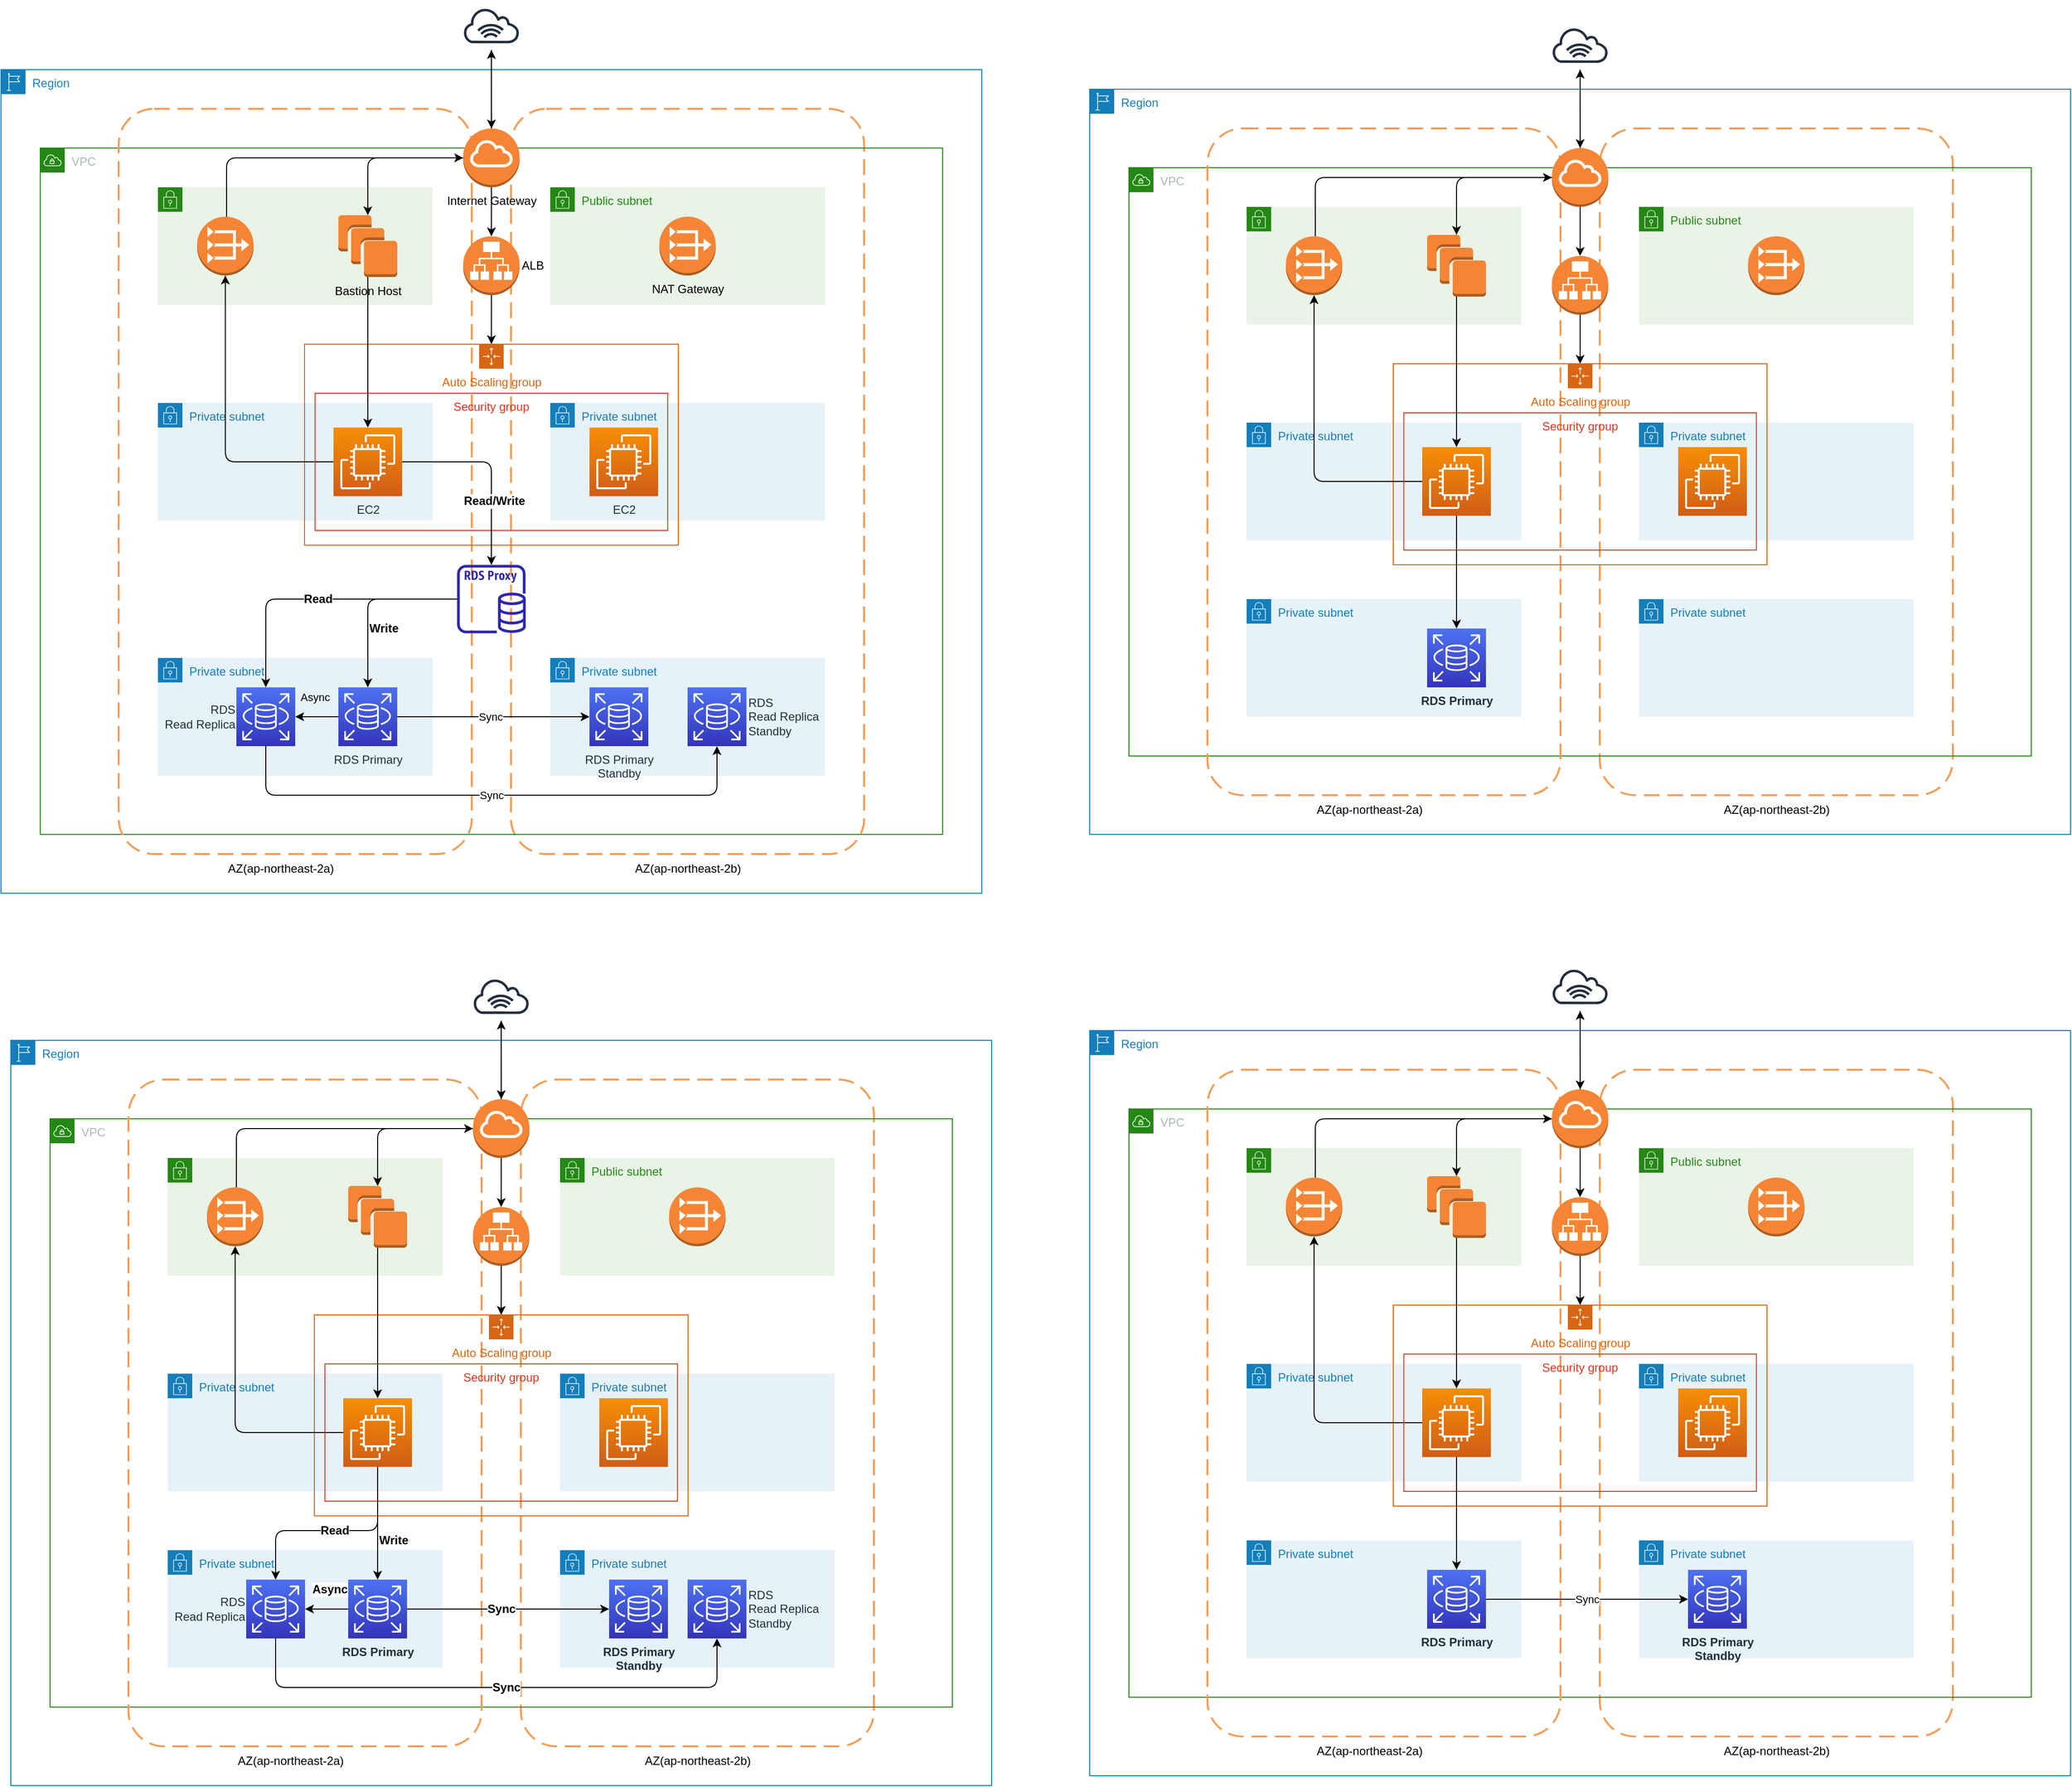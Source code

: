 <mxfile version="21.5.0" type="github">
  <diagram name="페이지-1" id="lG-F-R37Qlg_pKHcpFQY">
    <mxGraphModel dx="2049" dy="1183" grid="1" gridSize="10" guides="1" tooltips="1" connect="1" arrows="1" fold="1" page="1" pageScale="1" pageWidth="827" pageHeight="1169" math="0" shadow="0">
      <root>
        <mxCell id="0" />
        <mxCell id="1" parent="0" />
        <mxCell id="P-wajaCejd0a9nJOUH1o-1" value="Region" style="points=[[0,0],[0.25,0],[0.5,0],[0.75,0],[1,0],[1,0.25],[1,0.5],[1,0.75],[1,1],[0.75,1],[0.5,1],[0.25,1],[0,1],[0,0.75],[0,0.5],[0,0.25]];outlineConnect=0;gradientColor=none;html=1;whiteSpace=wrap;fontSize=12;fontStyle=0;container=1;pointerEvents=0;collapsible=0;recursiveResize=0;shape=mxgraph.aws4.group;grIcon=mxgraph.aws4.group_region;strokeColor=#147EBA;fillColor=none;verticalAlign=top;align=left;spacingLeft=30;fontColor=#147EBA;" parent="1" vertex="1">
          <mxGeometry x="40" y="80" width="1000" height="840" as="geometry" />
        </mxCell>
        <mxCell id="P-wajaCejd0a9nJOUH1o-2" value="" style="rounded=1;arcSize=10;dashed=1;strokeColor=#F59D56;fillColor=none;gradientColor=none;dashPattern=8 4;strokeWidth=2;" parent="P-wajaCejd0a9nJOUH1o-1" vertex="1">
          <mxGeometry x="520" y="40" width="360" height="760" as="geometry" />
        </mxCell>
        <mxCell id="P-wajaCejd0a9nJOUH1o-3" value="Private subnet" style="points=[[0,0],[0.25,0],[0.5,0],[0.75,0],[1,0],[1,0.25],[1,0.5],[1,0.75],[1,1],[0.75,1],[0.5,1],[0.25,1],[0,1],[0,0.75],[0,0.5],[0,0.25]];outlineConnect=0;gradientColor=none;html=1;whiteSpace=wrap;fontSize=12;fontStyle=0;container=1;pointerEvents=0;collapsible=0;recursiveResize=0;shape=mxgraph.aws4.group;grIcon=mxgraph.aws4.group_security_group;grStroke=0;strokeColor=#147EBA;fillColor=#E6F2F8;verticalAlign=top;align=left;spacingLeft=30;fontColor=#147EBA;dashed=0;" parent="P-wajaCejd0a9nJOUH1o-1" vertex="1">
          <mxGeometry x="560" y="340" width="280" height="120" as="geometry" />
        </mxCell>
        <mxCell id="P-wajaCejd0a9nJOUH1o-4" value="VPC" style="points=[[0,0],[0.25,0],[0.5,0],[0.75,0],[1,0],[1,0.25],[1,0.5],[1,0.75],[1,1],[0.75,1],[0.5,1],[0.25,1],[0,1],[0,0.75],[0,0.5],[0,0.25]];outlineConnect=0;gradientColor=none;html=1;whiteSpace=wrap;fontSize=12;fontStyle=0;container=1;pointerEvents=0;collapsible=0;recursiveResize=0;shape=mxgraph.aws4.group;grIcon=mxgraph.aws4.group_vpc;strokeColor=#248814;fillColor=none;verticalAlign=top;align=left;spacingLeft=30;fontColor=#AAB7B8;dashed=0;" parent="P-wajaCejd0a9nJOUH1o-1" vertex="1">
          <mxGeometry x="40" y="80" width="920" height="700" as="geometry" />
        </mxCell>
        <mxCell id="P-wajaCejd0a9nJOUH1o-5" value="" style="rounded=1;arcSize=10;dashed=1;strokeColor=#F59D56;fillColor=none;gradientColor=none;dashPattern=8 4;strokeWidth=2;" parent="P-wajaCejd0a9nJOUH1o-4" vertex="1">
          <mxGeometry x="80" y="-40" width="360" height="760" as="geometry" />
        </mxCell>
        <mxCell id="P-wajaCejd0a9nJOUH1o-6" value="" style="points=[[0,0],[0.25,0],[0.5,0],[0.75,0],[1,0],[1,0.25],[1,0.5],[1,0.75],[1,1],[0.75,1],[0.5,1],[0.25,1],[0,1],[0,0.75],[0,0.5],[0,0.25]];outlineConnect=0;gradientColor=none;html=1;whiteSpace=wrap;fontSize=12;fontStyle=0;container=1;pointerEvents=0;collapsible=0;recursiveResize=0;shape=mxgraph.aws4.group;grIcon=mxgraph.aws4.group_security_group;grStroke=0;strokeColor=#248814;fillColor=#E9F3E6;verticalAlign=top;align=left;spacingLeft=30;fontColor=#248814;dashed=0;" parent="P-wajaCejd0a9nJOUH1o-4" vertex="1">
          <mxGeometry x="120" y="40" width="280" height="120" as="geometry" />
        </mxCell>
        <mxCell id="P-wajaCejd0a9nJOUH1o-7" value="Bastion Host" style="outlineConnect=0;dashed=0;verticalLabelPosition=bottom;verticalAlign=top;align=center;html=1;shape=mxgraph.aws3.instances;fillColor=#F58534;gradientColor=none;" parent="P-wajaCejd0a9nJOUH1o-6" vertex="1">
          <mxGeometry x="184" y="28.5" width="60" height="63" as="geometry" />
        </mxCell>
        <mxCell id="P-wajaCejd0a9nJOUH1o-8" value="Private subnet" style="points=[[0,0],[0.25,0],[0.5,0],[0.75,0],[1,0],[1,0.25],[1,0.5],[1,0.75],[1,1],[0.75,1],[0.5,1],[0.25,1],[0,1],[0,0.75],[0,0.5],[0,0.25]];outlineConnect=0;gradientColor=none;html=1;whiteSpace=wrap;fontSize=12;fontStyle=0;container=1;pointerEvents=0;collapsible=0;recursiveResize=0;shape=mxgraph.aws4.group;grIcon=mxgraph.aws4.group_security_group;grStroke=0;strokeColor=#147EBA;fillColor=#E6F2F8;verticalAlign=top;align=left;spacingLeft=30;fontColor=#147EBA;dashed=0;" parent="P-wajaCejd0a9nJOUH1o-4" vertex="1">
          <mxGeometry x="120" y="260" width="280" height="120" as="geometry" />
        </mxCell>
        <mxCell id="P-wajaCejd0a9nJOUH1o-9" value="" style="outlineConnect=0;dashed=0;verticalLabelPosition=bottom;verticalAlign=top;align=center;html=1;shape=mxgraph.aws3.vpc_nat_gateway;fillColor=#F58534;gradientColor=none;" parent="P-wajaCejd0a9nJOUH1o-4" vertex="1">
          <mxGeometry x="160" y="70" width="57.5" height="60" as="geometry" />
        </mxCell>
        <mxCell id="P-wajaCejd0a9nJOUH1o-10" value="Auto Scaling group" style="points=[[0,0],[0.25,0],[0.5,0],[0.75,0],[1,0],[1,0.25],[1,0.5],[1,0.75],[1,1],[0.75,1],[0.5,1],[0.25,1],[0,1],[0,0.75],[0,0.5],[0,0.25]];outlineConnect=0;gradientColor=none;html=1;whiteSpace=wrap;fontSize=12;fontStyle=0;container=1;pointerEvents=0;collapsible=0;recursiveResize=0;shape=mxgraph.aws4.groupCenter;grIcon=mxgraph.aws4.group_auto_scaling_group;grStroke=1;strokeColor=#D86613;fillColor=none;verticalAlign=top;align=center;fontColor=#D86613;spacingTop=25;" parent="P-wajaCejd0a9nJOUH1o-4" vertex="1">
          <mxGeometry x="269.5" y="200" width="381" height="205" as="geometry" />
        </mxCell>
        <mxCell id="P-wajaCejd0a9nJOUH1o-11" style="edgeStyle=orthogonalEdgeStyle;rounded=1;orthogonalLoop=1;jettySize=auto;html=1;" parent="P-wajaCejd0a9nJOUH1o-4" source="P-wajaCejd0a9nJOUH1o-13" target="P-wajaCejd0a9nJOUH1o-9" edge="1">
          <mxGeometry relative="1" as="geometry" />
        </mxCell>
        <mxCell id="P-wajaCejd0a9nJOUH1o-12" value="Security group" style="fillColor=none;strokeColor=#DD3522;verticalAlign=top;fontStyle=0;fontColor=#DD3522;whiteSpace=wrap;html=1;" parent="P-wajaCejd0a9nJOUH1o-4" vertex="1">
          <mxGeometry x="280.25" y="250" width="359.5" height="140" as="geometry" />
        </mxCell>
        <mxCell id="P-wajaCejd0a9nJOUH1o-14" style="edgeStyle=orthogonalEdgeStyle;rounded=0;orthogonalLoop=1;jettySize=auto;html=1;" parent="P-wajaCejd0a9nJOUH1o-4" source="P-wajaCejd0a9nJOUH1o-7" target="P-wajaCejd0a9nJOUH1o-13" edge="1">
          <mxGeometry relative="1" as="geometry" />
        </mxCell>
        <mxCell id="P-wajaCejd0a9nJOUH1o-15" value="Internet Gateway" style="outlineConnect=0;dashed=0;verticalLabelPosition=bottom;verticalAlign=top;align=center;html=1;shape=mxgraph.aws3.internet_gateway;fillColor=#F58534;gradientColor=none;" parent="P-wajaCejd0a9nJOUH1o-4" vertex="1">
          <mxGeometry x="431.25" y="-20" width="57.5" height="60" as="geometry" />
        </mxCell>
        <mxCell id="P-wajaCejd0a9nJOUH1o-16" style="edgeStyle=orthogonalEdgeStyle;rounded=1;orthogonalLoop=1;jettySize=auto;html=1;entryX=0;entryY=0.5;entryDx=0;entryDy=0;entryPerimeter=0;" parent="P-wajaCejd0a9nJOUH1o-4" source="P-wajaCejd0a9nJOUH1o-9" target="P-wajaCejd0a9nJOUH1o-15" edge="1">
          <mxGeometry relative="1" as="geometry">
            <Array as="points">
              <mxPoint x="190" y="10" />
            </Array>
          </mxGeometry>
        </mxCell>
        <mxCell id="P-wajaCejd0a9nJOUH1o-17" style="edgeStyle=orthogonalEdgeStyle;rounded=1;orthogonalLoop=1;jettySize=auto;html=1;" parent="P-wajaCejd0a9nJOUH1o-4" source="P-wajaCejd0a9nJOUH1o-15" target="P-wajaCejd0a9nJOUH1o-7" edge="1">
          <mxGeometry relative="1" as="geometry" />
        </mxCell>
        <mxCell id="P-wajaCejd0a9nJOUH1o-18" value="ALB" style="outlineConnect=0;dashed=0;verticalLabelPosition=middle;verticalAlign=middle;align=left;html=1;shape=mxgraph.aws3.application_load_balancer;fillColor=#F58534;gradientColor=none;labelPosition=right;" parent="P-wajaCejd0a9nJOUH1o-4" vertex="1">
          <mxGeometry x="431.25" y="90" width="57.5" height="60" as="geometry" />
        </mxCell>
        <mxCell id="P-wajaCejd0a9nJOUH1o-19" style="edgeStyle=orthogonalEdgeStyle;rounded=0;orthogonalLoop=1;jettySize=auto;html=1;" parent="P-wajaCejd0a9nJOUH1o-4" source="P-wajaCejd0a9nJOUH1o-18" target="P-wajaCejd0a9nJOUH1o-10" edge="1">
          <mxGeometry relative="1" as="geometry" />
        </mxCell>
        <mxCell id="P-wajaCejd0a9nJOUH1o-29" value="Private subnet" style="points=[[0,0],[0.25,0],[0.5,0],[0.75,0],[1,0],[1,0.25],[1,0.5],[1,0.75],[1,1],[0.75,1],[0.5,1],[0.25,1],[0,1],[0,0.75],[0,0.5],[0,0.25]];outlineConnect=0;gradientColor=none;html=1;whiteSpace=wrap;fontSize=12;fontStyle=0;container=1;pointerEvents=0;collapsible=0;recursiveResize=0;shape=mxgraph.aws4.group;grIcon=mxgraph.aws4.group_security_group;grStroke=0;strokeColor=#147EBA;fillColor=#E6F2F8;verticalAlign=top;align=left;spacingLeft=30;fontColor=#147EBA;dashed=0;" parent="P-wajaCejd0a9nJOUH1o-4" vertex="1">
          <mxGeometry x="120" y="520" width="280" height="120" as="geometry" />
        </mxCell>
        <mxCell id="P-wajaCejd0a9nJOUH1o-20" style="edgeStyle=orthogonalEdgeStyle;rounded=0;orthogonalLoop=1;jettySize=auto;html=1;entryX=0.5;entryY=0;entryDx=0;entryDy=0;entryPerimeter=0;" parent="P-wajaCejd0a9nJOUH1o-4" source="P-wajaCejd0a9nJOUH1o-15" target="P-wajaCejd0a9nJOUH1o-18" edge="1">
          <mxGeometry relative="1" as="geometry" />
        </mxCell>
        <mxCell id="P-wajaCejd0a9nJOUH1o-41" value="Async" style="edgeStyle=orthogonalEdgeStyle;rounded=0;orthogonalLoop=1;jettySize=auto;html=1;labelBackgroundColor=none;" parent="P-wajaCejd0a9nJOUH1o-4" source="P-wajaCejd0a9nJOUH1o-32" target="P-wajaCejd0a9nJOUH1o-34" edge="1">
          <mxGeometry x="0.091" y="-20" relative="1" as="geometry">
            <mxPoint as="offset" />
          </mxGeometry>
        </mxCell>
        <mxCell id="P-wajaCejd0a9nJOUH1o-32" value="RDS Primary" style="sketch=0;points=[[0,0,0],[0.25,0,0],[0.5,0,0],[0.75,0,0],[1,0,0],[0,1,0],[0.25,1,0],[0.5,1,0],[0.75,1,0],[1,1,0],[0,0.25,0],[0,0.5,0],[0,0.75,0],[1,0.25,0],[1,0.5,0],[1,0.75,0]];outlineConnect=0;fontColor=#232F3E;gradientColor=#4D72F3;gradientDirection=north;fillColor=#3334B9;strokeColor=#ffffff;dashed=0;verticalLabelPosition=bottom;verticalAlign=top;align=center;html=1;fontSize=12;fontStyle=0;aspect=fixed;shape=mxgraph.aws4.resourceIcon;resIcon=mxgraph.aws4.rds;" parent="P-wajaCejd0a9nJOUH1o-4" vertex="1">
          <mxGeometry x="304" y="550" width="60" height="60" as="geometry" />
        </mxCell>
        <mxCell id="P-wajaCejd0a9nJOUH1o-34" value="RDS&lt;br&gt;Read Replica" style="sketch=0;points=[[0,0,0],[0.25,0,0],[0.5,0,0],[0.75,0,0],[1,0,0],[0,1,0],[0.25,1,0],[0.5,1,0],[0.75,1,0],[1,1,0],[0,0.25,0],[0,0.5,0],[0,0.75,0],[1,0.25,0],[1,0.5,0],[1,0.75,0]];outlineConnect=0;fontColor=#232F3E;gradientColor=#4D72F3;gradientDirection=north;fillColor=#3334B9;strokeColor=#ffffff;dashed=0;verticalLabelPosition=middle;verticalAlign=middle;align=right;html=1;fontSize=12;fontStyle=0;aspect=fixed;shape=mxgraph.aws4.resourceIcon;resIcon=mxgraph.aws4.rds;labelPosition=left;" parent="P-wajaCejd0a9nJOUH1o-4" vertex="1">
          <mxGeometry x="200" y="550" width="60" height="60" as="geometry" />
        </mxCell>
        <mxCell id="P-wajaCejd0a9nJOUH1o-13" value="EC2" style="sketch=0;points=[[0,0,0],[0.25,0,0],[0.5,0,0],[0.75,0,0],[1,0,0],[0,1,0],[0.25,1,0],[0.5,1,0],[0.75,1,0],[1,1,0],[0,0.25,0],[0,0.5,0],[0,0.75,0],[1,0.25,0],[1,0.5,0],[1,0.75,0]];outlineConnect=0;fontColor=#232F3E;gradientColor=#F78E04;gradientDirection=north;fillColor=#D05C17;strokeColor=#ffffff;dashed=0;verticalLabelPosition=bottom;verticalAlign=top;align=center;html=1;fontSize=12;fontStyle=0;aspect=fixed;shape=mxgraph.aws4.resourceIcon;resIcon=mxgraph.aws4.ec2;" parent="P-wajaCejd0a9nJOUH1o-4" vertex="1">
          <mxGeometry x="299" y="285" width="70" height="70" as="geometry" />
        </mxCell>
        <mxCell id="P-wajaCejd0a9nJOUH1o-37" value="Read/Write" style="edgeStyle=orthogonalEdgeStyle;rounded=1;orthogonalLoop=1;jettySize=auto;html=1;align=left;fontSize=12;fontStyle=1" parent="P-wajaCejd0a9nJOUH1o-4" source="P-wajaCejd0a9nJOUH1o-13" target="r5XocPFuYxAVI-EOpPNx-1" edge="1">
          <mxGeometry x="0.336" y="-30" relative="1" as="geometry">
            <mxPoint as="offset" />
            <mxPoint x="340" y="540" as="targetPoint" />
          </mxGeometry>
        </mxCell>
        <mxCell id="r5XocPFuYxAVI-EOpPNx-4" value="Write" style="edgeStyle=orthogonalEdgeStyle;rounded=1;orthogonalLoop=1;jettySize=auto;html=1;fontSize=12;fontStyle=1" edge="1" parent="P-wajaCejd0a9nJOUH1o-4" source="r5XocPFuYxAVI-EOpPNx-1" target="P-wajaCejd0a9nJOUH1o-32">
          <mxGeometry x="0.337" y="16" relative="1" as="geometry">
            <mxPoint as="offset" />
          </mxGeometry>
        </mxCell>
        <mxCell id="r5XocPFuYxAVI-EOpPNx-5" value="Read" style="edgeStyle=orthogonalEdgeStyle;rounded=1;orthogonalLoop=1;jettySize=auto;html=1;fontSize=12;fontStyle=1" edge="1" parent="P-wajaCejd0a9nJOUH1o-4" source="r5XocPFuYxAVI-EOpPNx-1" target="P-wajaCejd0a9nJOUH1o-34">
          <mxGeometry relative="1" as="geometry" />
        </mxCell>
        <mxCell id="r5XocPFuYxAVI-EOpPNx-1" value="" style="sketch=0;outlineConnect=0;fontColor=#232F3E;gradientColor=none;fillColor=#2E27AD;strokeColor=none;dashed=0;verticalLabelPosition=bottom;verticalAlign=top;align=center;html=1;fontSize=12;fontStyle=0;aspect=fixed;pointerEvents=1;shape=mxgraph.aws4.rds_proxy;" vertex="1" parent="P-wajaCejd0a9nJOUH1o-4">
          <mxGeometry x="425" y="425" width="70" height="70" as="geometry" />
        </mxCell>
        <mxCell id="P-wajaCejd0a9nJOUH1o-21" value="EC2" style="sketch=0;points=[[0,0,0],[0.25,0,0],[0.5,0,0],[0.75,0,0],[1,0,0],[0,1,0],[0.25,1,0],[0.5,1,0],[0.75,1,0],[1,1,0],[0,0.25,0],[0,0.5,0],[0,0.75,0],[1,0.25,0],[1,0.5,0],[1,0.75,0]];outlineConnect=0;fontColor=#232F3E;gradientColor=#F78E04;gradientDirection=north;fillColor=#D05C17;strokeColor=#ffffff;dashed=0;verticalLabelPosition=bottom;verticalAlign=top;align=center;html=1;fontSize=12;fontStyle=0;aspect=fixed;shape=mxgraph.aws4.resourceIcon;resIcon=mxgraph.aws4.ec2;" parent="P-wajaCejd0a9nJOUH1o-1" vertex="1">
          <mxGeometry x="600" y="365" width="70" height="70" as="geometry" />
        </mxCell>
        <mxCell id="P-wajaCejd0a9nJOUH1o-22" value="Public subnet" style="points=[[0,0],[0.25,0],[0.5,0],[0.75,0],[1,0],[1,0.25],[1,0.5],[1,0.75],[1,1],[0.75,1],[0.5,1],[0.25,1],[0,1],[0,0.75],[0,0.5],[0,0.25]];outlineConnect=0;gradientColor=none;html=1;whiteSpace=wrap;fontSize=12;fontStyle=0;container=1;pointerEvents=0;collapsible=0;recursiveResize=0;shape=mxgraph.aws4.group;grIcon=mxgraph.aws4.group_security_group;grStroke=0;strokeColor=#248814;fillColor=#E9F3E6;verticalAlign=top;align=left;spacingLeft=30;fontColor=#248814;dashed=0;" parent="P-wajaCejd0a9nJOUH1o-1" vertex="1">
          <mxGeometry x="560" y="120" width="280" height="120" as="geometry" />
        </mxCell>
        <mxCell id="P-wajaCejd0a9nJOUH1o-23" value="NAT Gateway" style="outlineConnect=0;dashed=0;verticalLabelPosition=bottom;verticalAlign=top;align=center;html=1;shape=mxgraph.aws3.vpc_nat_gateway;fillColor=#F58534;gradientColor=none;" parent="P-wajaCejd0a9nJOUH1o-1" vertex="1">
          <mxGeometry x="671.25" y="150" width="57.5" height="60" as="geometry" />
        </mxCell>
        <mxCell id="P-wajaCejd0a9nJOUH1o-24" value="AZ(ap-northeast-2a)" style="text;html=1;align=center;verticalAlign=middle;resizable=0;points=[];autosize=1;strokeColor=none;fillColor=none;" parent="P-wajaCejd0a9nJOUH1o-1" vertex="1">
          <mxGeometry x="220" y="800" width="130" height="30" as="geometry" />
        </mxCell>
        <mxCell id="P-wajaCejd0a9nJOUH1o-25" value="AZ(ap-northeast-2b)" style="text;html=1;align=center;verticalAlign=middle;resizable=0;points=[];autosize=1;strokeColor=none;fillColor=none;" parent="P-wajaCejd0a9nJOUH1o-1" vertex="1">
          <mxGeometry x="635" y="800" width="130" height="30" as="geometry" />
        </mxCell>
        <mxCell id="P-wajaCejd0a9nJOUH1o-30" value="Private subnet" style="points=[[0,0],[0.25,0],[0.5,0],[0.75,0],[1,0],[1,0.25],[1,0.5],[1,0.75],[1,1],[0.75,1],[0.5,1],[0.25,1],[0,1],[0,0.75],[0,0.5],[0,0.25]];outlineConnect=0;gradientColor=none;html=1;whiteSpace=wrap;fontSize=12;fontStyle=0;container=1;pointerEvents=0;collapsible=0;recursiveResize=0;shape=mxgraph.aws4.group;grIcon=mxgraph.aws4.group_security_group;grStroke=0;strokeColor=#147EBA;fillColor=#E6F2F8;verticalAlign=top;align=left;spacingLeft=30;fontColor=#147EBA;dashed=0;" parent="P-wajaCejd0a9nJOUH1o-1" vertex="1">
          <mxGeometry x="560" y="600" width="280" height="120" as="geometry" />
        </mxCell>
        <mxCell id="P-wajaCejd0a9nJOUH1o-35" value="RDS Primary&lt;br&gt;Standby" style="sketch=0;points=[[0,0,0],[0.25,0,0],[0.5,0,0],[0.75,0,0],[1,0,0],[0,1,0],[0.25,1,0],[0.5,1,0],[0.75,1,0],[1,1,0],[0,0.25,0],[0,0.5,0],[0,0.75,0],[1,0.25,0],[1,0.5,0],[1,0.75,0]];outlineConnect=0;fontColor=#232F3E;gradientColor=#4D72F3;gradientDirection=north;fillColor=#3334B9;strokeColor=#ffffff;dashed=0;verticalLabelPosition=bottom;verticalAlign=top;align=center;html=1;fontSize=12;fontStyle=0;aspect=fixed;shape=mxgraph.aws4.resourceIcon;resIcon=mxgraph.aws4.rds;" parent="P-wajaCejd0a9nJOUH1o-1" vertex="1">
          <mxGeometry x="600" y="630" width="60" height="60" as="geometry" />
        </mxCell>
        <mxCell id="P-wajaCejd0a9nJOUH1o-36" value="RDS&lt;br&gt;Read Replica&lt;br&gt;Standby" style="sketch=0;points=[[0,0,0],[0.25,0,0],[0.5,0,0],[0.75,0,0],[1,0,0],[0,1,0],[0.25,1,0],[0.5,1,0],[0.75,1,0],[1,1,0],[0,0.25,0],[0,0.5,0],[0,0.75,0],[1,0.25,0],[1,0.5,0],[1,0.75,0]];outlineConnect=0;fontColor=#232F3E;gradientColor=#4D72F3;gradientDirection=north;fillColor=#3334B9;strokeColor=#ffffff;dashed=0;verticalLabelPosition=middle;verticalAlign=middle;align=left;html=1;fontSize=12;fontStyle=0;aspect=fixed;shape=mxgraph.aws4.resourceIcon;resIcon=mxgraph.aws4.rds;labelPosition=right;" parent="P-wajaCejd0a9nJOUH1o-1" vertex="1">
          <mxGeometry x="700" y="630" width="60" height="60" as="geometry" />
        </mxCell>
        <mxCell id="P-wajaCejd0a9nJOUH1o-39" value="Sync" style="edgeStyle=orthogonalEdgeStyle;rounded=0;orthogonalLoop=1;jettySize=auto;html=1;entryX=0;entryY=0.5;entryDx=0;entryDy=0;entryPerimeter=0;" parent="P-wajaCejd0a9nJOUH1o-1" source="P-wajaCejd0a9nJOUH1o-32" target="P-wajaCejd0a9nJOUH1o-35" edge="1">
          <mxGeometry x="-0.02" relative="1" as="geometry">
            <mxPoint x="-1" as="offset" />
          </mxGeometry>
        </mxCell>
        <mxCell id="P-wajaCejd0a9nJOUH1o-40" value="Sync" style="edgeStyle=orthogonalEdgeStyle;rounded=1;orthogonalLoop=1;jettySize=auto;html=1;entryX=0.5;entryY=1;entryDx=0;entryDy=0;entryPerimeter=0;" parent="P-wajaCejd0a9nJOUH1o-1" source="P-wajaCejd0a9nJOUH1o-34" target="P-wajaCejd0a9nJOUH1o-36" edge="1">
          <mxGeometry relative="1" as="geometry">
            <Array as="points">
              <mxPoint x="270" y="740" />
              <mxPoint x="730" y="740" />
            </Array>
          </mxGeometry>
        </mxCell>
        <mxCell id="P-wajaCejd0a9nJOUH1o-26" style="edgeStyle=orthogonalEdgeStyle;rounded=0;orthogonalLoop=1;jettySize=auto;html=1;" parent="1" source="P-wajaCejd0a9nJOUH1o-27" target="P-wajaCejd0a9nJOUH1o-15" edge="1">
          <mxGeometry relative="1" as="geometry" />
        </mxCell>
        <mxCell id="P-wajaCejd0a9nJOUH1o-27" value="" style="sketch=0;outlineConnect=0;fontColor=#232F3E;gradientColor=none;strokeColor=#232F3E;fillColor=#ffffff;dashed=0;verticalLabelPosition=bottom;verticalAlign=top;align=center;html=1;fontSize=12;fontStyle=0;shape=mxgraph.aws4.resourceIcon;resIcon=mxgraph.aws4.internet_alt1;" parent="1" vertex="1">
          <mxGeometry x="505" y="10" width="70" height="50" as="geometry" />
        </mxCell>
        <mxCell id="P-wajaCejd0a9nJOUH1o-28" style="edgeStyle=orthogonalEdgeStyle;rounded=0;orthogonalLoop=1;jettySize=auto;html=1;" parent="1" source="P-wajaCejd0a9nJOUH1o-15" target="P-wajaCejd0a9nJOUH1o-27" edge="1">
          <mxGeometry relative="1" as="geometry" />
        </mxCell>
        <mxCell id="r5XocPFuYxAVI-EOpPNx-6" value="Region" style="points=[[0,0],[0.25,0],[0.5,0],[0.75,0],[1,0],[1,0.25],[1,0.5],[1,0.75],[1,1],[0.75,1],[0.5,1],[0.25,1],[0,1],[0,0.75],[0,0.5],[0,0.25]];outlineConnect=0;gradientColor=none;html=1;whiteSpace=wrap;fontSize=12;fontStyle=0;container=1;pointerEvents=0;collapsible=0;recursiveResize=0;shape=mxgraph.aws4.group;grIcon=mxgraph.aws4.group_region;strokeColor=#147EBA;fillColor=none;verticalAlign=top;align=left;spacingLeft=30;fontColor=#147EBA;" vertex="1" parent="1">
          <mxGeometry x="1150" y="100" width="1000" height="760" as="geometry" />
        </mxCell>
        <mxCell id="r5XocPFuYxAVI-EOpPNx-7" value="" style="rounded=1;arcSize=10;dashed=1;strokeColor=#F59D56;fillColor=none;gradientColor=none;dashPattern=8 4;strokeWidth=2;" vertex="1" parent="r5XocPFuYxAVI-EOpPNx-6">
          <mxGeometry x="520" y="40" width="360" height="680" as="geometry" />
        </mxCell>
        <mxCell id="r5XocPFuYxAVI-EOpPNx-8" value="Private subnet" style="points=[[0,0],[0.25,0],[0.5,0],[0.75,0],[1,0],[1,0.25],[1,0.5],[1,0.75],[1,1],[0.75,1],[0.5,1],[0.25,1],[0,1],[0,0.75],[0,0.5],[0,0.25]];outlineConnect=0;gradientColor=none;html=1;whiteSpace=wrap;fontSize=12;fontStyle=0;container=1;pointerEvents=0;collapsible=0;recursiveResize=0;shape=mxgraph.aws4.group;grIcon=mxgraph.aws4.group_security_group;grStroke=0;strokeColor=#147EBA;fillColor=#E6F2F8;verticalAlign=top;align=left;spacingLeft=30;fontColor=#147EBA;dashed=0;" vertex="1" parent="r5XocPFuYxAVI-EOpPNx-6">
          <mxGeometry x="560" y="340" width="280" height="120" as="geometry" />
        </mxCell>
        <mxCell id="r5XocPFuYxAVI-EOpPNx-9" value="VPC" style="points=[[0,0],[0.25,0],[0.5,0],[0.75,0],[1,0],[1,0.25],[1,0.5],[1,0.75],[1,1],[0.75,1],[0.5,1],[0.25,1],[0,1],[0,0.75],[0,0.5],[0,0.25]];outlineConnect=0;gradientColor=none;html=1;whiteSpace=wrap;fontSize=12;fontStyle=0;container=1;pointerEvents=0;collapsible=0;recursiveResize=0;shape=mxgraph.aws4.group;grIcon=mxgraph.aws4.group_vpc;strokeColor=#248814;fillColor=none;verticalAlign=top;align=left;spacingLeft=30;fontColor=#AAB7B8;dashed=0;" vertex="1" parent="r5XocPFuYxAVI-EOpPNx-6">
          <mxGeometry x="40" y="80" width="920" height="600" as="geometry" />
        </mxCell>
        <mxCell id="r5XocPFuYxAVI-EOpPNx-10" value="" style="rounded=1;arcSize=10;dashed=1;strokeColor=#F59D56;fillColor=none;gradientColor=none;dashPattern=8 4;strokeWidth=2;" vertex="1" parent="r5XocPFuYxAVI-EOpPNx-9">
          <mxGeometry x="80" y="-40" width="360" height="680" as="geometry" />
        </mxCell>
        <mxCell id="r5XocPFuYxAVI-EOpPNx-11" value="" style="points=[[0,0],[0.25,0],[0.5,0],[0.75,0],[1,0],[1,0.25],[1,0.5],[1,0.75],[1,1],[0.75,1],[0.5,1],[0.25,1],[0,1],[0,0.75],[0,0.5],[0,0.25]];outlineConnect=0;gradientColor=none;html=1;whiteSpace=wrap;fontSize=12;fontStyle=0;container=1;pointerEvents=0;collapsible=0;recursiveResize=0;shape=mxgraph.aws4.group;grIcon=mxgraph.aws4.group_security_group;grStroke=0;strokeColor=#248814;fillColor=#E9F3E6;verticalAlign=top;align=left;spacingLeft=30;fontColor=#248814;dashed=0;" vertex="1" parent="r5XocPFuYxAVI-EOpPNx-9">
          <mxGeometry x="120" y="40" width="280" height="120" as="geometry" />
        </mxCell>
        <mxCell id="r5XocPFuYxAVI-EOpPNx-12" value="" style="outlineConnect=0;dashed=0;verticalLabelPosition=bottom;verticalAlign=top;align=center;html=1;shape=mxgraph.aws3.instances;fillColor=#F58534;gradientColor=none;" vertex="1" parent="r5XocPFuYxAVI-EOpPNx-11">
          <mxGeometry x="184" y="28.5" width="60" height="63" as="geometry" />
        </mxCell>
        <mxCell id="r5XocPFuYxAVI-EOpPNx-13" value="Private subnet" style="points=[[0,0],[0.25,0],[0.5,0],[0.75,0],[1,0],[1,0.25],[1,0.5],[1,0.75],[1,1],[0.75,1],[0.5,1],[0.25,1],[0,1],[0,0.75],[0,0.5],[0,0.25]];outlineConnect=0;gradientColor=none;html=1;whiteSpace=wrap;fontSize=12;fontStyle=0;container=1;pointerEvents=0;collapsible=0;recursiveResize=0;shape=mxgraph.aws4.group;grIcon=mxgraph.aws4.group_security_group;grStroke=0;strokeColor=#147EBA;fillColor=#E6F2F8;verticalAlign=top;align=left;spacingLeft=30;fontColor=#147EBA;dashed=0;" vertex="1" parent="r5XocPFuYxAVI-EOpPNx-9">
          <mxGeometry x="120" y="260" width="280" height="120" as="geometry" />
        </mxCell>
        <mxCell id="r5XocPFuYxAVI-EOpPNx-14" value="" style="outlineConnect=0;dashed=0;verticalLabelPosition=bottom;verticalAlign=top;align=center;html=1;shape=mxgraph.aws3.vpc_nat_gateway;fillColor=#F58534;gradientColor=none;" vertex="1" parent="r5XocPFuYxAVI-EOpPNx-9">
          <mxGeometry x="160" y="70" width="57.5" height="60" as="geometry" />
        </mxCell>
        <mxCell id="r5XocPFuYxAVI-EOpPNx-15" value="Auto Scaling group" style="points=[[0,0],[0.25,0],[0.5,0],[0.75,0],[1,0],[1,0.25],[1,0.5],[1,0.75],[1,1],[0.75,1],[0.5,1],[0.25,1],[0,1],[0,0.75],[0,0.5],[0,0.25]];outlineConnect=0;gradientColor=none;html=1;whiteSpace=wrap;fontSize=12;fontStyle=0;container=1;pointerEvents=0;collapsible=0;recursiveResize=0;shape=mxgraph.aws4.groupCenter;grIcon=mxgraph.aws4.group_auto_scaling_group;grStroke=1;strokeColor=#D86613;fillColor=none;verticalAlign=top;align=center;fontColor=#D86613;spacingTop=25;" vertex="1" parent="r5XocPFuYxAVI-EOpPNx-9">
          <mxGeometry x="269.5" y="200" width="381" height="205" as="geometry" />
        </mxCell>
        <mxCell id="r5XocPFuYxAVI-EOpPNx-16" style="edgeStyle=orthogonalEdgeStyle;rounded=1;orthogonalLoop=1;jettySize=auto;html=1;" edge="1" parent="r5XocPFuYxAVI-EOpPNx-9" source="r5XocPFuYxAVI-EOpPNx-29" target="r5XocPFuYxAVI-EOpPNx-14">
          <mxGeometry relative="1" as="geometry" />
        </mxCell>
        <mxCell id="r5XocPFuYxAVI-EOpPNx-17" value="Security group" style="fillColor=none;strokeColor=#DD3522;verticalAlign=top;fontStyle=0;fontColor=#DD3522;whiteSpace=wrap;html=1;" vertex="1" parent="r5XocPFuYxAVI-EOpPNx-9">
          <mxGeometry x="280.25" y="250" width="359.5" height="140" as="geometry" />
        </mxCell>
        <mxCell id="r5XocPFuYxAVI-EOpPNx-18" style="edgeStyle=orthogonalEdgeStyle;rounded=0;orthogonalLoop=1;jettySize=auto;html=1;" edge="1" parent="r5XocPFuYxAVI-EOpPNx-9" source="r5XocPFuYxAVI-EOpPNx-12" target="r5XocPFuYxAVI-EOpPNx-29">
          <mxGeometry relative="1" as="geometry" />
        </mxCell>
        <mxCell id="r5XocPFuYxAVI-EOpPNx-19" value="" style="outlineConnect=0;dashed=0;verticalLabelPosition=bottom;verticalAlign=top;align=center;html=1;shape=mxgraph.aws3.internet_gateway;fillColor=#F58534;gradientColor=none;" vertex="1" parent="r5XocPFuYxAVI-EOpPNx-9">
          <mxGeometry x="431.25" y="-20" width="57.5" height="60" as="geometry" />
        </mxCell>
        <mxCell id="r5XocPFuYxAVI-EOpPNx-20" style="edgeStyle=orthogonalEdgeStyle;rounded=1;orthogonalLoop=1;jettySize=auto;html=1;entryX=0;entryY=0.5;entryDx=0;entryDy=0;entryPerimeter=0;" edge="1" parent="r5XocPFuYxAVI-EOpPNx-9" source="r5XocPFuYxAVI-EOpPNx-14" target="r5XocPFuYxAVI-EOpPNx-19">
          <mxGeometry relative="1" as="geometry">
            <Array as="points">
              <mxPoint x="190" y="10" />
            </Array>
          </mxGeometry>
        </mxCell>
        <mxCell id="r5XocPFuYxAVI-EOpPNx-21" style="edgeStyle=orthogonalEdgeStyle;rounded=1;orthogonalLoop=1;jettySize=auto;html=1;" edge="1" parent="r5XocPFuYxAVI-EOpPNx-9" source="r5XocPFuYxAVI-EOpPNx-19" target="r5XocPFuYxAVI-EOpPNx-12">
          <mxGeometry relative="1" as="geometry" />
        </mxCell>
        <mxCell id="r5XocPFuYxAVI-EOpPNx-22" value="" style="outlineConnect=0;dashed=0;verticalLabelPosition=middle;verticalAlign=middle;align=left;html=1;shape=mxgraph.aws3.application_load_balancer;fillColor=#F58534;gradientColor=none;labelPosition=right;" vertex="1" parent="r5XocPFuYxAVI-EOpPNx-9">
          <mxGeometry x="431.25" y="90" width="57.5" height="60" as="geometry" />
        </mxCell>
        <mxCell id="r5XocPFuYxAVI-EOpPNx-23" style="edgeStyle=orthogonalEdgeStyle;rounded=0;orthogonalLoop=1;jettySize=auto;html=1;" edge="1" parent="r5XocPFuYxAVI-EOpPNx-9" source="r5XocPFuYxAVI-EOpPNx-22" target="r5XocPFuYxAVI-EOpPNx-15">
          <mxGeometry relative="1" as="geometry" />
        </mxCell>
        <mxCell id="r5XocPFuYxAVI-EOpPNx-24" value="Private subnet" style="points=[[0,0],[0.25,0],[0.5,0],[0.75,0],[1,0],[1,0.25],[1,0.5],[1,0.75],[1,1],[0.75,1],[0.5,1],[0.25,1],[0,1],[0,0.75],[0,0.5],[0,0.25]];outlineConnect=0;gradientColor=none;html=1;whiteSpace=wrap;fontSize=12;fontStyle=0;container=1;pointerEvents=0;collapsible=0;recursiveResize=0;shape=mxgraph.aws4.group;grIcon=mxgraph.aws4.group_security_group;grStroke=0;strokeColor=#147EBA;fillColor=#E6F2F8;verticalAlign=top;align=left;spacingLeft=30;fontColor=#147EBA;dashed=0;" vertex="1" parent="r5XocPFuYxAVI-EOpPNx-9">
          <mxGeometry x="120" y="440" width="280" height="120" as="geometry" />
        </mxCell>
        <mxCell id="r5XocPFuYxAVI-EOpPNx-25" style="edgeStyle=orthogonalEdgeStyle;rounded=0;orthogonalLoop=1;jettySize=auto;html=1;entryX=0.5;entryY=0;entryDx=0;entryDy=0;entryPerimeter=0;" edge="1" parent="r5XocPFuYxAVI-EOpPNx-9" source="r5XocPFuYxAVI-EOpPNx-19" target="r5XocPFuYxAVI-EOpPNx-22">
          <mxGeometry relative="1" as="geometry" />
        </mxCell>
        <mxCell id="r5XocPFuYxAVI-EOpPNx-27" value="RDS Primary" style="sketch=0;points=[[0,0,0],[0.25,0,0],[0.5,0,0],[0.75,0,0],[1,0,0],[0,1,0],[0.25,1,0],[0.5,1,0],[0.75,1,0],[1,1,0],[0,0.25,0],[0,0.5,0],[0,0.75,0],[1,0.25,0],[1,0.5,0],[1,0.75,0]];outlineConnect=0;fontColor=#232F3E;gradientColor=#4D72F3;gradientDirection=north;fillColor=#3334B9;strokeColor=#ffffff;dashed=0;verticalLabelPosition=bottom;verticalAlign=top;align=center;html=1;fontSize=12;fontStyle=1;aspect=fixed;shape=mxgraph.aws4.resourceIcon;resIcon=mxgraph.aws4.rds;" vertex="1" parent="r5XocPFuYxAVI-EOpPNx-9">
          <mxGeometry x="304" y="470" width="60" height="60" as="geometry" />
        </mxCell>
        <mxCell id="r5XocPFuYxAVI-EOpPNx-47" style="edgeStyle=orthogonalEdgeStyle;rounded=0;orthogonalLoop=1;jettySize=auto;html=1;entryX=0.5;entryY=0;entryDx=0;entryDy=0;entryPerimeter=0;" edge="1" parent="r5XocPFuYxAVI-EOpPNx-9" source="r5XocPFuYxAVI-EOpPNx-29" target="r5XocPFuYxAVI-EOpPNx-27">
          <mxGeometry relative="1" as="geometry" />
        </mxCell>
        <mxCell id="r5XocPFuYxAVI-EOpPNx-29" value="" style="sketch=0;points=[[0,0,0],[0.25,0,0],[0.5,0,0],[0.75,0,0],[1,0,0],[0,1,0],[0.25,1,0],[0.5,1,0],[0.75,1,0],[1,1,0],[0,0.25,0],[0,0.5,0],[0,0.75,0],[1,0.25,0],[1,0.5,0],[1,0.75,0]];outlineConnect=0;fontColor=#232F3E;gradientColor=#F78E04;gradientDirection=north;fillColor=#D05C17;strokeColor=#ffffff;dashed=0;verticalLabelPosition=bottom;verticalAlign=top;align=center;html=1;fontSize=12;fontStyle=0;aspect=fixed;shape=mxgraph.aws4.resourceIcon;resIcon=mxgraph.aws4.ec2;" vertex="1" parent="r5XocPFuYxAVI-EOpPNx-9">
          <mxGeometry x="299" y="285" width="70" height="70" as="geometry" />
        </mxCell>
        <mxCell id="r5XocPFuYxAVI-EOpPNx-34" value="" style="sketch=0;points=[[0,0,0],[0.25,0,0],[0.5,0,0],[0.75,0,0],[1,0,0],[0,1,0],[0.25,1,0],[0.5,1,0],[0.75,1,0],[1,1,0],[0,0.25,0],[0,0.5,0],[0,0.75,0],[1,0.25,0],[1,0.5,0],[1,0.75,0]];outlineConnect=0;fontColor=#232F3E;gradientColor=#F78E04;gradientDirection=north;fillColor=#D05C17;strokeColor=#ffffff;dashed=0;verticalLabelPosition=bottom;verticalAlign=top;align=center;html=1;fontSize=12;fontStyle=0;aspect=fixed;shape=mxgraph.aws4.resourceIcon;resIcon=mxgraph.aws4.ec2;" vertex="1" parent="r5XocPFuYxAVI-EOpPNx-6">
          <mxGeometry x="600" y="365" width="70" height="70" as="geometry" />
        </mxCell>
        <mxCell id="r5XocPFuYxAVI-EOpPNx-35" value="Public subnet" style="points=[[0,0],[0.25,0],[0.5,0],[0.75,0],[1,0],[1,0.25],[1,0.5],[1,0.75],[1,1],[0.75,1],[0.5,1],[0.25,1],[0,1],[0,0.75],[0,0.5],[0,0.25]];outlineConnect=0;gradientColor=none;html=1;whiteSpace=wrap;fontSize=12;fontStyle=0;container=1;pointerEvents=0;collapsible=0;recursiveResize=0;shape=mxgraph.aws4.group;grIcon=mxgraph.aws4.group_security_group;grStroke=0;strokeColor=#248814;fillColor=#E9F3E6;verticalAlign=top;align=left;spacingLeft=30;fontColor=#248814;dashed=0;" vertex="1" parent="r5XocPFuYxAVI-EOpPNx-6">
          <mxGeometry x="560" y="120" width="280" height="120" as="geometry" />
        </mxCell>
        <mxCell id="r5XocPFuYxAVI-EOpPNx-36" value="" style="outlineConnect=0;dashed=0;verticalLabelPosition=bottom;verticalAlign=top;align=center;html=1;shape=mxgraph.aws3.vpc_nat_gateway;fillColor=#F58534;gradientColor=none;" vertex="1" parent="r5XocPFuYxAVI-EOpPNx-6">
          <mxGeometry x="671.25" y="150" width="57.5" height="60" as="geometry" />
        </mxCell>
        <mxCell id="r5XocPFuYxAVI-EOpPNx-37" value="AZ(ap-northeast-2a)" style="text;html=1;align=center;verticalAlign=middle;resizable=0;points=[];autosize=1;strokeColor=none;fillColor=none;" vertex="1" parent="r5XocPFuYxAVI-EOpPNx-6">
          <mxGeometry x="220" y="720" width="130" height="30" as="geometry" />
        </mxCell>
        <mxCell id="r5XocPFuYxAVI-EOpPNx-38" value="AZ(ap-northeast-2b)" style="text;html=1;align=center;verticalAlign=middle;resizable=0;points=[];autosize=1;strokeColor=none;fillColor=none;" vertex="1" parent="r5XocPFuYxAVI-EOpPNx-6">
          <mxGeometry x="635" y="720" width="130" height="30" as="geometry" />
        </mxCell>
        <mxCell id="r5XocPFuYxAVI-EOpPNx-39" value="Private subnet" style="points=[[0,0],[0.25,0],[0.5,0],[0.75,0],[1,0],[1,0.25],[1,0.5],[1,0.75],[1,1],[0.75,1],[0.5,1],[0.25,1],[0,1],[0,0.75],[0,0.5],[0,0.25]];outlineConnect=0;gradientColor=none;html=1;whiteSpace=wrap;fontSize=12;fontStyle=0;container=1;pointerEvents=0;collapsible=0;recursiveResize=0;shape=mxgraph.aws4.group;grIcon=mxgraph.aws4.group_security_group;grStroke=0;strokeColor=#147EBA;fillColor=#E6F2F8;verticalAlign=top;align=left;spacingLeft=30;fontColor=#147EBA;dashed=0;" vertex="1" parent="r5XocPFuYxAVI-EOpPNx-6">
          <mxGeometry x="560" y="520" width="280" height="120" as="geometry" />
        </mxCell>
        <mxCell id="r5XocPFuYxAVI-EOpPNx-44" style="edgeStyle=orthogonalEdgeStyle;rounded=0;orthogonalLoop=1;jettySize=auto;html=1;" edge="1" parent="1" source="r5XocPFuYxAVI-EOpPNx-45" target="r5XocPFuYxAVI-EOpPNx-19">
          <mxGeometry relative="1" as="geometry" />
        </mxCell>
        <mxCell id="r5XocPFuYxAVI-EOpPNx-45" value="" style="sketch=0;outlineConnect=0;fontColor=#232F3E;gradientColor=none;strokeColor=#232F3E;fillColor=#ffffff;dashed=0;verticalLabelPosition=bottom;verticalAlign=top;align=center;html=1;fontSize=12;fontStyle=0;shape=mxgraph.aws4.resourceIcon;resIcon=mxgraph.aws4.internet_alt1;" vertex="1" parent="1">
          <mxGeometry x="1615" y="30" width="70" height="50" as="geometry" />
        </mxCell>
        <mxCell id="r5XocPFuYxAVI-EOpPNx-46" style="edgeStyle=orthogonalEdgeStyle;rounded=0;orthogonalLoop=1;jettySize=auto;html=1;" edge="1" parent="1" source="r5XocPFuYxAVI-EOpPNx-19" target="r5XocPFuYxAVI-EOpPNx-45">
          <mxGeometry relative="1" as="geometry" />
        </mxCell>
        <mxCell id="r5XocPFuYxAVI-EOpPNx-48" value="Region" style="points=[[0,0],[0.25,0],[0.5,0],[0.75,0],[1,0],[1,0.25],[1,0.5],[1,0.75],[1,1],[0.75,1],[0.5,1],[0.25,1],[0,1],[0,0.75],[0,0.5],[0,0.25]];outlineConnect=0;gradientColor=none;html=1;whiteSpace=wrap;fontSize=12;fontStyle=0;container=1;pointerEvents=0;collapsible=0;recursiveResize=0;shape=mxgraph.aws4.group;grIcon=mxgraph.aws4.group_region;strokeColor=#147EBA;fillColor=none;verticalAlign=top;align=left;spacingLeft=30;fontColor=#147EBA;" vertex="1" parent="1">
          <mxGeometry x="1150" y="1060" width="1000" height="760" as="geometry" />
        </mxCell>
        <mxCell id="r5XocPFuYxAVI-EOpPNx-49" value="" style="rounded=1;arcSize=10;dashed=1;strokeColor=#F59D56;fillColor=none;gradientColor=none;dashPattern=8 4;strokeWidth=2;" vertex="1" parent="r5XocPFuYxAVI-EOpPNx-48">
          <mxGeometry x="520" y="40" width="360" height="680" as="geometry" />
        </mxCell>
        <mxCell id="r5XocPFuYxAVI-EOpPNx-50" value="Private subnet" style="points=[[0,0],[0.25,0],[0.5,0],[0.75,0],[1,0],[1,0.25],[1,0.5],[1,0.75],[1,1],[0.75,1],[0.5,1],[0.25,1],[0,1],[0,0.75],[0,0.5],[0,0.25]];outlineConnect=0;gradientColor=none;html=1;whiteSpace=wrap;fontSize=12;fontStyle=0;container=1;pointerEvents=0;collapsible=0;recursiveResize=0;shape=mxgraph.aws4.group;grIcon=mxgraph.aws4.group_security_group;grStroke=0;strokeColor=#147EBA;fillColor=#E6F2F8;verticalAlign=top;align=left;spacingLeft=30;fontColor=#147EBA;dashed=0;" vertex="1" parent="r5XocPFuYxAVI-EOpPNx-48">
          <mxGeometry x="560" y="340" width="280" height="120" as="geometry" />
        </mxCell>
        <mxCell id="r5XocPFuYxAVI-EOpPNx-51" value="VPC" style="points=[[0,0],[0.25,0],[0.5,0],[0.75,0],[1,0],[1,0.25],[1,0.5],[1,0.75],[1,1],[0.75,1],[0.5,1],[0.25,1],[0,1],[0,0.75],[0,0.5],[0,0.25]];outlineConnect=0;gradientColor=none;html=1;whiteSpace=wrap;fontSize=12;fontStyle=0;container=1;pointerEvents=0;collapsible=0;recursiveResize=0;shape=mxgraph.aws4.group;grIcon=mxgraph.aws4.group_vpc;strokeColor=#248814;fillColor=none;verticalAlign=top;align=left;spacingLeft=30;fontColor=#AAB7B8;dashed=0;" vertex="1" parent="r5XocPFuYxAVI-EOpPNx-48">
          <mxGeometry x="40" y="80" width="920" height="600" as="geometry" />
        </mxCell>
        <mxCell id="r5XocPFuYxAVI-EOpPNx-52" value="" style="rounded=1;arcSize=10;dashed=1;strokeColor=#F59D56;fillColor=none;gradientColor=none;dashPattern=8 4;strokeWidth=2;" vertex="1" parent="r5XocPFuYxAVI-EOpPNx-51">
          <mxGeometry x="80" y="-40" width="360" height="680" as="geometry" />
        </mxCell>
        <mxCell id="r5XocPFuYxAVI-EOpPNx-53" value="" style="points=[[0,0],[0.25,0],[0.5,0],[0.75,0],[1,0],[1,0.25],[1,0.5],[1,0.75],[1,1],[0.75,1],[0.5,1],[0.25,1],[0,1],[0,0.75],[0,0.5],[0,0.25]];outlineConnect=0;gradientColor=none;html=1;whiteSpace=wrap;fontSize=12;fontStyle=0;container=1;pointerEvents=0;collapsible=0;recursiveResize=0;shape=mxgraph.aws4.group;grIcon=mxgraph.aws4.group_security_group;grStroke=0;strokeColor=#248814;fillColor=#E9F3E6;verticalAlign=top;align=left;spacingLeft=30;fontColor=#248814;dashed=0;" vertex="1" parent="r5XocPFuYxAVI-EOpPNx-51">
          <mxGeometry x="120" y="40" width="280" height="120" as="geometry" />
        </mxCell>
        <mxCell id="r5XocPFuYxAVI-EOpPNx-54" value="" style="outlineConnect=0;dashed=0;verticalLabelPosition=bottom;verticalAlign=top;align=center;html=1;shape=mxgraph.aws3.instances;fillColor=#F58534;gradientColor=none;" vertex="1" parent="r5XocPFuYxAVI-EOpPNx-53">
          <mxGeometry x="184" y="28.5" width="60" height="63" as="geometry" />
        </mxCell>
        <mxCell id="r5XocPFuYxAVI-EOpPNx-55" value="Private subnet" style="points=[[0,0],[0.25,0],[0.5,0],[0.75,0],[1,0],[1,0.25],[1,0.5],[1,0.75],[1,1],[0.75,1],[0.5,1],[0.25,1],[0,1],[0,0.75],[0,0.5],[0,0.25]];outlineConnect=0;gradientColor=none;html=1;whiteSpace=wrap;fontSize=12;fontStyle=0;container=1;pointerEvents=0;collapsible=0;recursiveResize=0;shape=mxgraph.aws4.group;grIcon=mxgraph.aws4.group_security_group;grStroke=0;strokeColor=#147EBA;fillColor=#E6F2F8;verticalAlign=top;align=left;spacingLeft=30;fontColor=#147EBA;dashed=0;" vertex="1" parent="r5XocPFuYxAVI-EOpPNx-51">
          <mxGeometry x="120" y="260" width="280" height="120" as="geometry" />
        </mxCell>
        <mxCell id="r5XocPFuYxAVI-EOpPNx-56" value="" style="outlineConnect=0;dashed=0;verticalLabelPosition=bottom;verticalAlign=top;align=center;html=1;shape=mxgraph.aws3.vpc_nat_gateway;fillColor=#F58534;gradientColor=none;" vertex="1" parent="r5XocPFuYxAVI-EOpPNx-51">
          <mxGeometry x="160" y="70" width="57.5" height="60" as="geometry" />
        </mxCell>
        <mxCell id="r5XocPFuYxAVI-EOpPNx-57" value="Auto Scaling group" style="points=[[0,0],[0.25,0],[0.5,0],[0.75,0],[1,0],[1,0.25],[1,0.5],[1,0.75],[1,1],[0.75,1],[0.5,1],[0.25,1],[0,1],[0,0.75],[0,0.5],[0,0.25]];outlineConnect=0;gradientColor=none;html=1;whiteSpace=wrap;fontSize=12;fontStyle=0;container=1;pointerEvents=0;collapsible=0;recursiveResize=0;shape=mxgraph.aws4.groupCenter;grIcon=mxgraph.aws4.group_auto_scaling_group;grStroke=1;strokeColor=#D86613;fillColor=none;verticalAlign=top;align=center;fontColor=#D86613;spacingTop=25;" vertex="1" parent="r5XocPFuYxAVI-EOpPNx-51">
          <mxGeometry x="269.5" y="200" width="381" height="205" as="geometry" />
        </mxCell>
        <mxCell id="r5XocPFuYxAVI-EOpPNx-58" style="edgeStyle=orthogonalEdgeStyle;rounded=1;orthogonalLoop=1;jettySize=auto;html=1;" edge="1" parent="r5XocPFuYxAVI-EOpPNx-51" source="r5XocPFuYxAVI-EOpPNx-70" target="r5XocPFuYxAVI-EOpPNx-56">
          <mxGeometry relative="1" as="geometry" />
        </mxCell>
        <mxCell id="r5XocPFuYxAVI-EOpPNx-59" value="Security group" style="fillColor=none;strokeColor=#DD3522;verticalAlign=top;fontStyle=0;fontColor=#DD3522;whiteSpace=wrap;html=1;" vertex="1" parent="r5XocPFuYxAVI-EOpPNx-51">
          <mxGeometry x="280.25" y="250" width="359.5" height="140" as="geometry" />
        </mxCell>
        <mxCell id="r5XocPFuYxAVI-EOpPNx-60" style="edgeStyle=orthogonalEdgeStyle;rounded=0;orthogonalLoop=1;jettySize=auto;html=1;" edge="1" parent="r5XocPFuYxAVI-EOpPNx-51" source="r5XocPFuYxAVI-EOpPNx-54" target="r5XocPFuYxAVI-EOpPNx-70">
          <mxGeometry relative="1" as="geometry" />
        </mxCell>
        <mxCell id="r5XocPFuYxAVI-EOpPNx-61" value="" style="outlineConnect=0;dashed=0;verticalLabelPosition=bottom;verticalAlign=top;align=center;html=1;shape=mxgraph.aws3.internet_gateway;fillColor=#F58534;gradientColor=none;" vertex="1" parent="r5XocPFuYxAVI-EOpPNx-51">
          <mxGeometry x="431.25" y="-20" width="57.5" height="60" as="geometry" />
        </mxCell>
        <mxCell id="r5XocPFuYxAVI-EOpPNx-62" style="edgeStyle=orthogonalEdgeStyle;rounded=1;orthogonalLoop=1;jettySize=auto;html=1;entryX=0;entryY=0.5;entryDx=0;entryDy=0;entryPerimeter=0;" edge="1" parent="r5XocPFuYxAVI-EOpPNx-51" source="r5XocPFuYxAVI-EOpPNx-56" target="r5XocPFuYxAVI-EOpPNx-61">
          <mxGeometry relative="1" as="geometry">
            <Array as="points">
              <mxPoint x="190" y="10" />
            </Array>
          </mxGeometry>
        </mxCell>
        <mxCell id="r5XocPFuYxAVI-EOpPNx-63" style="edgeStyle=orthogonalEdgeStyle;rounded=1;orthogonalLoop=1;jettySize=auto;html=1;" edge="1" parent="r5XocPFuYxAVI-EOpPNx-51" source="r5XocPFuYxAVI-EOpPNx-61" target="r5XocPFuYxAVI-EOpPNx-54">
          <mxGeometry relative="1" as="geometry" />
        </mxCell>
        <mxCell id="r5XocPFuYxAVI-EOpPNx-64" value="" style="outlineConnect=0;dashed=0;verticalLabelPosition=middle;verticalAlign=middle;align=left;html=1;shape=mxgraph.aws3.application_load_balancer;fillColor=#F58534;gradientColor=none;labelPosition=right;" vertex="1" parent="r5XocPFuYxAVI-EOpPNx-51">
          <mxGeometry x="431.25" y="90" width="57.5" height="60" as="geometry" />
        </mxCell>
        <mxCell id="r5XocPFuYxAVI-EOpPNx-65" style="edgeStyle=orthogonalEdgeStyle;rounded=0;orthogonalLoop=1;jettySize=auto;html=1;" edge="1" parent="r5XocPFuYxAVI-EOpPNx-51" source="r5XocPFuYxAVI-EOpPNx-64" target="r5XocPFuYxAVI-EOpPNx-57">
          <mxGeometry relative="1" as="geometry" />
        </mxCell>
        <mxCell id="r5XocPFuYxAVI-EOpPNx-66" value="Private subnet" style="points=[[0,0],[0.25,0],[0.5,0],[0.75,0],[1,0],[1,0.25],[1,0.5],[1,0.75],[1,1],[0.75,1],[0.5,1],[0.25,1],[0,1],[0,0.75],[0,0.5],[0,0.25]];outlineConnect=0;gradientColor=none;html=1;whiteSpace=wrap;fontSize=12;fontStyle=0;container=1;pointerEvents=0;collapsible=0;recursiveResize=0;shape=mxgraph.aws4.group;grIcon=mxgraph.aws4.group_security_group;grStroke=0;strokeColor=#147EBA;fillColor=#E6F2F8;verticalAlign=top;align=left;spacingLeft=30;fontColor=#147EBA;dashed=0;" vertex="1" parent="r5XocPFuYxAVI-EOpPNx-51">
          <mxGeometry x="120" y="440" width="280" height="120" as="geometry" />
        </mxCell>
        <mxCell id="r5XocPFuYxAVI-EOpPNx-67" style="edgeStyle=orthogonalEdgeStyle;rounded=0;orthogonalLoop=1;jettySize=auto;html=1;entryX=0.5;entryY=0;entryDx=0;entryDy=0;entryPerimeter=0;" edge="1" parent="r5XocPFuYxAVI-EOpPNx-51" source="r5XocPFuYxAVI-EOpPNx-61" target="r5XocPFuYxAVI-EOpPNx-64">
          <mxGeometry relative="1" as="geometry" />
        </mxCell>
        <mxCell id="r5XocPFuYxAVI-EOpPNx-68" value="RDS Primary" style="sketch=0;points=[[0,0,0],[0.25,0,0],[0.5,0,0],[0.75,0,0],[1,0,0],[0,1,0],[0.25,1,0],[0.5,1,0],[0.75,1,0],[1,1,0],[0,0.25,0],[0,0.5,0],[0,0.75,0],[1,0.25,0],[1,0.5,0],[1,0.75,0]];outlineConnect=0;fontColor=#232F3E;gradientColor=#4D72F3;gradientDirection=north;fillColor=#3334B9;strokeColor=#ffffff;dashed=0;verticalLabelPosition=bottom;verticalAlign=top;align=center;html=1;fontSize=12;fontStyle=1;aspect=fixed;shape=mxgraph.aws4.resourceIcon;resIcon=mxgraph.aws4.rds;" vertex="1" parent="r5XocPFuYxAVI-EOpPNx-51">
          <mxGeometry x="304" y="470" width="60" height="60" as="geometry" />
        </mxCell>
        <mxCell id="r5XocPFuYxAVI-EOpPNx-69" style="edgeStyle=orthogonalEdgeStyle;rounded=0;orthogonalLoop=1;jettySize=auto;html=1;entryX=0.5;entryY=0;entryDx=0;entryDy=0;entryPerimeter=0;" edge="1" parent="r5XocPFuYxAVI-EOpPNx-51" source="r5XocPFuYxAVI-EOpPNx-70" target="r5XocPFuYxAVI-EOpPNx-68">
          <mxGeometry relative="1" as="geometry" />
        </mxCell>
        <mxCell id="r5XocPFuYxAVI-EOpPNx-70" value="" style="sketch=0;points=[[0,0,0],[0.25,0,0],[0.5,0,0],[0.75,0,0],[1,0,0],[0,1,0],[0.25,1,0],[0.5,1,0],[0.75,1,0],[1,1,0],[0,0.25,0],[0,0.5,0],[0,0.75,0],[1,0.25,0],[1,0.5,0],[1,0.75,0]];outlineConnect=0;fontColor=#232F3E;gradientColor=#F78E04;gradientDirection=north;fillColor=#D05C17;strokeColor=#ffffff;dashed=0;verticalLabelPosition=bottom;verticalAlign=top;align=center;html=1;fontSize=12;fontStyle=0;aspect=fixed;shape=mxgraph.aws4.resourceIcon;resIcon=mxgraph.aws4.ec2;" vertex="1" parent="r5XocPFuYxAVI-EOpPNx-51">
          <mxGeometry x="299" y="285" width="70" height="70" as="geometry" />
        </mxCell>
        <mxCell id="r5XocPFuYxAVI-EOpPNx-71" value="" style="sketch=0;points=[[0,0,0],[0.25,0,0],[0.5,0,0],[0.75,0,0],[1,0,0],[0,1,0],[0.25,1,0],[0.5,1,0],[0.75,1,0],[1,1,0],[0,0.25,0],[0,0.5,0],[0,0.75,0],[1,0.25,0],[1,0.5,0],[1,0.75,0]];outlineConnect=0;fontColor=#232F3E;gradientColor=#F78E04;gradientDirection=north;fillColor=#D05C17;strokeColor=#ffffff;dashed=0;verticalLabelPosition=bottom;verticalAlign=top;align=center;html=1;fontSize=12;fontStyle=0;aspect=fixed;shape=mxgraph.aws4.resourceIcon;resIcon=mxgraph.aws4.ec2;" vertex="1" parent="r5XocPFuYxAVI-EOpPNx-48">
          <mxGeometry x="600" y="365" width="70" height="70" as="geometry" />
        </mxCell>
        <mxCell id="r5XocPFuYxAVI-EOpPNx-72" value="Public subnet" style="points=[[0,0],[0.25,0],[0.5,0],[0.75,0],[1,0],[1,0.25],[1,0.5],[1,0.75],[1,1],[0.75,1],[0.5,1],[0.25,1],[0,1],[0,0.75],[0,0.5],[0,0.25]];outlineConnect=0;gradientColor=none;html=1;whiteSpace=wrap;fontSize=12;fontStyle=0;container=1;pointerEvents=0;collapsible=0;recursiveResize=0;shape=mxgraph.aws4.group;grIcon=mxgraph.aws4.group_security_group;grStroke=0;strokeColor=#248814;fillColor=#E9F3E6;verticalAlign=top;align=left;spacingLeft=30;fontColor=#248814;dashed=0;" vertex="1" parent="r5XocPFuYxAVI-EOpPNx-48">
          <mxGeometry x="560" y="120" width="280" height="120" as="geometry" />
        </mxCell>
        <mxCell id="r5XocPFuYxAVI-EOpPNx-73" value="" style="outlineConnect=0;dashed=0;verticalLabelPosition=bottom;verticalAlign=top;align=center;html=1;shape=mxgraph.aws3.vpc_nat_gateway;fillColor=#F58534;gradientColor=none;" vertex="1" parent="r5XocPFuYxAVI-EOpPNx-48">
          <mxGeometry x="671.25" y="150" width="57.5" height="60" as="geometry" />
        </mxCell>
        <mxCell id="r5XocPFuYxAVI-EOpPNx-74" value="AZ(ap-northeast-2a)" style="text;html=1;align=center;verticalAlign=middle;resizable=0;points=[];autosize=1;strokeColor=none;fillColor=none;" vertex="1" parent="r5XocPFuYxAVI-EOpPNx-48">
          <mxGeometry x="220" y="720" width="130" height="30" as="geometry" />
        </mxCell>
        <mxCell id="r5XocPFuYxAVI-EOpPNx-75" value="AZ(ap-northeast-2b)" style="text;html=1;align=center;verticalAlign=middle;resizable=0;points=[];autosize=1;strokeColor=none;fillColor=none;" vertex="1" parent="r5XocPFuYxAVI-EOpPNx-48">
          <mxGeometry x="635" y="720" width="130" height="30" as="geometry" />
        </mxCell>
        <mxCell id="r5XocPFuYxAVI-EOpPNx-76" value="Private subnet" style="points=[[0,0],[0.25,0],[0.5,0],[0.75,0],[1,0],[1,0.25],[1,0.5],[1,0.75],[1,1],[0.75,1],[0.5,1],[0.25,1],[0,1],[0,0.75],[0,0.5],[0,0.25]];outlineConnect=0;gradientColor=none;html=1;whiteSpace=wrap;fontSize=12;fontStyle=0;container=1;pointerEvents=0;collapsible=0;recursiveResize=0;shape=mxgraph.aws4.group;grIcon=mxgraph.aws4.group_security_group;grStroke=0;strokeColor=#147EBA;fillColor=#E6F2F8;verticalAlign=top;align=left;spacingLeft=30;fontColor=#147EBA;dashed=0;" vertex="1" parent="r5XocPFuYxAVI-EOpPNx-48">
          <mxGeometry x="560" y="520" width="280" height="120" as="geometry" />
        </mxCell>
        <mxCell id="r5XocPFuYxAVI-EOpPNx-80" value="RDS Primary&lt;br&gt;Standby" style="sketch=0;points=[[0,0,0],[0.25,0,0],[0.5,0,0],[0.75,0,0],[1,0,0],[0,1,0],[0.25,1,0],[0.5,1,0],[0.75,1,0],[1,1,0],[0,0.25,0],[0,0.5,0],[0,0.75,0],[1,0.25,0],[1,0.5,0],[1,0.75,0]];outlineConnect=0;fontColor=#232F3E;gradientColor=#4D72F3;gradientDirection=north;fillColor=#3334B9;strokeColor=#ffffff;dashed=0;verticalLabelPosition=bottom;verticalAlign=top;align=center;html=1;fontSize=12;fontStyle=1;aspect=fixed;shape=mxgraph.aws4.resourceIcon;resIcon=mxgraph.aws4.rds;" vertex="1" parent="r5XocPFuYxAVI-EOpPNx-48">
          <mxGeometry x="610" y="550" width="60" height="60" as="geometry" />
        </mxCell>
        <mxCell id="r5XocPFuYxAVI-EOpPNx-81" value="Sync" style="edgeStyle=orthogonalEdgeStyle;rounded=0;orthogonalLoop=1;jettySize=auto;html=1;" edge="1" parent="r5XocPFuYxAVI-EOpPNx-48" source="r5XocPFuYxAVI-EOpPNx-68" target="r5XocPFuYxAVI-EOpPNx-80">
          <mxGeometry relative="1" as="geometry" />
        </mxCell>
        <mxCell id="r5XocPFuYxAVI-EOpPNx-77" style="edgeStyle=orthogonalEdgeStyle;rounded=0;orthogonalLoop=1;jettySize=auto;html=1;" edge="1" source="r5XocPFuYxAVI-EOpPNx-78" target="r5XocPFuYxAVI-EOpPNx-61" parent="1">
          <mxGeometry relative="1" as="geometry" />
        </mxCell>
        <mxCell id="r5XocPFuYxAVI-EOpPNx-78" value="" style="sketch=0;outlineConnect=0;fontColor=#232F3E;gradientColor=none;strokeColor=#232F3E;fillColor=#ffffff;dashed=0;verticalLabelPosition=bottom;verticalAlign=top;align=center;html=1;fontSize=12;fontStyle=0;shape=mxgraph.aws4.resourceIcon;resIcon=mxgraph.aws4.internet_alt1;" vertex="1" parent="1">
          <mxGeometry x="1615" y="990" width="70" height="50" as="geometry" />
        </mxCell>
        <mxCell id="r5XocPFuYxAVI-EOpPNx-79" style="edgeStyle=orthogonalEdgeStyle;rounded=0;orthogonalLoop=1;jettySize=auto;html=1;" edge="1" source="r5XocPFuYxAVI-EOpPNx-61" target="r5XocPFuYxAVI-EOpPNx-78" parent="1">
          <mxGeometry relative="1" as="geometry" />
        </mxCell>
        <mxCell id="r5XocPFuYxAVI-EOpPNx-82" value="Region" style="points=[[0,0],[0.25,0],[0.5,0],[0.75,0],[1,0],[1,0.25],[1,0.5],[1,0.75],[1,1],[0.75,1],[0.5,1],[0.25,1],[0,1],[0,0.75],[0,0.5],[0,0.25]];outlineConnect=0;gradientColor=none;html=1;whiteSpace=wrap;fontSize=12;fontStyle=0;container=1;pointerEvents=0;collapsible=0;recursiveResize=0;shape=mxgraph.aws4.group;grIcon=mxgraph.aws4.group_region;strokeColor=#147EBA;fillColor=none;verticalAlign=top;align=left;spacingLeft=30;fontColor=#147EBA;" vertex="1" parent="1">
          <mxGeometry x="50" y="1070" width="1000" height="760" as="geometry" />
        </mxCell>
        <mxCell id="r5XocPFuYxAVI-EOpPNx-83" value="" style="rounded=1;arcSize=10;dashed=1;strokeColor=#F59D56;fillColor=none;gradientColor=none;dashPattern=8 4;strokeWidth=2;" vertex="1" parent="r5XocPFuYxAVI-EOpPNx-82">
          <mxGeometry x="520" y="40" width="360" height="680" as="geometry" />
        </mxCell>
        <mxCell id="r5XocPFuYxAVI-EOpPNx-84" value="Private subnet" style="points=[[0,0],[0.25,0],[0.5,0],[0.75,0],[1,0],[1,0.25],[1,0.5],[1,0.75],[1,1],[0.75,1],[0.5,1],[0.25,1],[0,1],[0,0.75],[0,0.5],[0,0.25]];outlineConnect=0;gradientColor=none;html=1;whiteSpace=wrap;fontSize=12;fontStyle=0;container=1;pointerEvents=0;collapsible=0;recursiveResize=0;shape=mxgraph.aws4.group;grIcon=mxgraph.aws4.group_security_group;grStroke=0;strokeColor=#147EBA;fillColor=#E6F2F8;verticalAlign=top;align=left;spacingLeft=30;fontColor=#147EBA;dashed=0;" vertex="1" parent="r5XocPFuYxAVI-EOpPNx-82">
          <mxGeometry x="560" y="340" width="280" height="120" as="geometry" />
        </mxCell>
        <mxCell id="r5XocPFuYxAVI-EOpPNx-85" value="VPC" style="points=[[0,0],[0.25,0],[0.5,0],[0.75,0],[1,0],[1,0.25],[1,0.5],[1,0.75],[1,1],[0.75,1],[0.5,1],[0.25,1],[0,1],[0,0.75],[0,0.5],[0,0.25]];outlineConnect=0;gradientColor=none;html=1;whiteSpace=wrap;fontSize=12;fontStyle=0;container=1;pointerEvents=0;collapsible=0;recursiveResize=0;shape=mxgraph.aws4.group;grIcon=mxgraph.aws4.group_vpc;strokeColor=#248814;fillColor=none;verticalAlign=top;align=left;spacingLeft=30;fontColor=#AAB7B8;dashed=0;" vertex="1" parent="r5XocPFuYxAVI-EOpPNx-82">
          <mxGeometry x="40" y="80" width="920" height="600" as="geometry" />
        </mxCell>
        <mxCell id="r5XocPFuYxAVI-EOpPNx-86" value="" style="rounded=1;arcSize=10;dashed=1;strokeColor=#F59D56;fillColor=none;gradientColor=none;dashPattern=8 4;strokeWidth=2;" vertex="1" parent="r5XocPFuYxAVI-EOpPNx-85">
          <mxGeometry x="80" y="-40" width="360" height="680" as="geometry" />
        </mxCell>
        <mxCell id="r5XocPFuYxAVI-EOpPNx-87" value="" style="points=[[0,0],[0.25,0],[0.5,0],[0.75,0],[1,0],[1,0.25],[1,0.5],[1,0.75],[1,1],[0.75,1],[0.5,1],[0.25,1],[0,1],[0,0.75],[0,0.5],[0,0.25]];outlineConnect=0;gradientColor=none;html=1;whiteSpace=wrap;fontSize=12;fontStyle=0;container=1;pointerEvents=0;collapsible=0;recursiveResize=0;shape=mxgraph.aws4.group;grIcon=mxgraph.aws4.group_security_group;grStroke=0;strokeColor=#248814;fillColor=#E9F3E6;verticalAlign=top;align=left;spacingLeft=30;fontColor=#248814;dashed=0;" vertex="1" parent="r5XocPFuYxAVI-EOpPNx-85">
          <mxGeometry x="120" y="40" width="280" height="120" as="geometry" />
        </mxCell>
        <mxCell id="r5XocPFuYxAVI-EOpPNx-88" value="" style="outlineConnect=0;dashed=0;verticalLabelPosition=bottom;verticalAlign=top;align=center;html=1;shape=mxgraph.aws3.instances;fillColor=#F58534;gradientColor=none;" vertex="1" parent="r5XocPFuYxAVI-EOpPNx-87">
          <mxGeometry x="184" y="28.5" width="60" height="63" as="geometry" />
        </mxCell>
        <mxCell id="r5XocPFuYxAVI-EOpPNx-89" value="Private subnet" style="points=[[0,0],[0.25,0],[0.5,0],[0.75,0],[1,0],[1,0.25],[1,0.5],[1,0.75],[1,1],[0.75,1],[0.5,1],[0.25,1],[0,1],[0,0.75],[0,0.5],[0,0.25]];outlineConnect=0;gradientColor=none;html=1;whiteSpace=wrap;fontSize=12;fontStyle=0;container=1;pointerEvents=0;collapsible=0;recursiveResize=0;shape=mxgraph.aws4.group;grIcon=mxgraph.aws4.group_security_group;grStroke=0;strokeColor=#147EBA;fillColor=#E6F2F8;verticalAlign=top;align=left;spacingLeft=30;fontColor=#147EBA;dashed=0;" vertex="1" parent="r5XocPFuYxAVI-EOpPNx-85">
          <mxGeometry x="120" y="260" width="280" height="120" as="geometry" />
        </mxCell>
        <mxCell id="r5XocPFuYxAVI-EOpPNx-90" value="" style="outlineConnect=0;dashed=0;verticalLabelPosition=bottom;verticalAlign=top;align=center;html=1;shape=mxgraph.aws3.vpc_nat_gateway;fillColor=#F58534;gradientColor=none;" vertex="1" parent="r5XocPFuYxAVI-EOpPNx-85">
          <mxGeometry x="160" y="70" width="57.5" height="60" as="geometry" />
        </mxCell>
        <mxCell id="r5XocPFuYxAVI-EOpPNx-91" value="Auto Scaling group" style="points=[[0,0],[0.25,0],[0.5,0],[0.75,0],[1,0],[1,0.25],[1,0.5],[1,0.75],[1,1],[0.75,1],[0.5,1],[0.25,1],[0,1],[0,0.75],[0,0.5],[0,0.25]];outlineConnect=0;gradientColor=none;html=1;whiteSpace=wrap;fontSize=12;fontStyle=0;container=1;pointerEvents=0;collapsible=0;recursiveResize=0;shape=mxgraph.aws4.groupCenter;grIcon=mxgraph.aws4.group_auto_scaling_group;grStroke=1;strokeColor=#D86613;fillColor=none;verticalAlign=top;align=center;fontColor=#D86613;spacingTop=25;" vertex="1" parent="r5XocPFuYxAVI-EOpPNx-85">
          <mxGeometry x="269.5" y="200" width="381" height="205" as="geometry" />
        </mxCell>
        <mxCell id="r5XocPFuYxAVI-EOpPNx-92" style="edgeStyle=orthogonalEdgeStyle;rounded=1;orthogonalLoop=1;jettySize=auto;html=1;" edge="1" parent="r5XocPFuYxAVI-EOpPNx-85" source="r5XocPFuYxAVI-EOpPNx-104" target="r5XocPFuYxAVI-EOpPNx-90">
          <mxGeometry relative="1" as="geometry" />
        </mxCell>
        <mxCell id="r5XocPFuYxAVI-EOpPNx-93" value="Security group" style="fillColor=none;strokeColor=#DD3522;verticalAlign=top;fontStyle=0;fontColor=#DD3522;whiteSpace=wrap;html=1;" vertex="1" parent="r5XocPFuYxAVI-EOpPNx-85">
          <mxGeometry x="280.25" y="250" width="359.5" height="140" as="geometry" />
        </mxCell>
        <mxCell id="r5XocPFuYxAVI-EOpPNx-94" style="edgeStyle=orthogonalEdgeStyle;rounded=0;orthogonalLoop=1;jettySize=auto;html=1;" edge="1" parent="r5XocPFuYxAVI-EOpPNx-85" source="r5XocPFuYxAVI-EOpPNx-88" target="r5XocPFuYxAVI-EOpPNx-104">
          <mxGeometry relative="1" as="geometry" />
        </mxCell>
        <mxCell id="r5XocPFuYxAVI-EOpPNx-95" value="" style="outlineConnect=0;dashed=0;verticalLabelPosition=bottom;verticalAlign=top;align=center;html=1;shape=mxgraph.aws3.internet_gateway;fillColor=#F58534;gradientColor=none;" vertex="1" parent="r5XocPFuYxAVI-EOpPNx-85">
          <mxGeometry x="431.25" y="-20" width="57.5" height="60" as="geometry" />
        </mxCell>
        <mxCell id="r5XocPFuYxAVI-EOpPNx-96" style="edgeStyle=orthogonalEdgeStyle;rounded=1;orthogonalLoop=1;jettySize=auto;html=1;entryX=0;entryY=0.5;entryDx=0;entryDy=0;entryPerimeter=0;" edge="1" parent="r5XocPFuYxAVI-EOpPNx-85" source="r5XocPFuYxAVI-EOpPNx-90" target="r5XocPFuYxAVI-EOpPNx-95">
          <mxGeometry relative="1" as="geometry">
            <Array as="points">
              <mxPoint x="190" y="10" />
            </Array>
          </mxGeometry>
        </mxCell>
        <mxCell id="r5XocPFuYxAVI-EOpPNx-97" style="edgeStyle=orthogonalEdgeStyle;rounded=1;orthogonalLoop=1;jettySize=auto;html=1;" edge="1" parent="r5XocPFuYxAVI-EOpPNx-85" source="r5XocPFuYxAVI-EOpPNx-95" target="r5XocPFuYxAVI-EOpPNx-88">
          <mxGeometry relative="1" as="geometry" />
        </mxCell>
        <mxCell id="r5XocPFuYxAVI-EOpPNx-98" value="" style="outlineConnect=0;dashed=0;verticalLabelPosition=middle;verticalAlign=middle;align=left;html=1;shape=mxgraph.aws3.application_load_balancer;fillColor=#F58534;gradientColor=none;labelPosition=right;" vertex="1" parent="r5XocPFuYxAVI-EOpPNx-85">
          <mxGeometry x="431.25" y="90" width="57.5" height="60" as="geometry" />
        </mxCell>
        <mxCell id="r5XocPFuYxAVI-EOpPNx-99" style="edgeStyle=orthogonalEdgeStyle;rounded=0;orthogonalLoop=1;jettySize=auto;html=1;" edge="1" parent="r5XocPFuYxAVI-EOpPNx-85" source="r5XocPFuYxAVI-EOpPNx-98" target="r5XocPFuYxAVI-EOpPNx-91">
          <mxGeometry relative="1" as="geometry" />
        </mxCell>
        <mxCell id="r5XocPFuYxAVI-EOpPNx-100" value="Private subnet" style="points=[[0,0],[0.25,0],[0.5,0],[0.75,0],[1,0],[1,0.25],[1,0.5],[1,0.75],[1,1],[0.75,1],[0.5,1],[0.25,1],[0,1],[0,0.75],[0,0.5],[0,0.25]];outlineConnect=0;gradientColor=none;html=1;whiteSpace=wrap;fontSize=12;fontStyle=0;container=1;pointerEvents=0;collapsible=0;recursiveResize=0;shape=mxgraph.aws4.group;grIcon=mxgraph.aws4.group_security_group;grStroke=0;strokeColor=#147EBA;fillColor=#E6F2F8;verticalAlign=top;align=left;spacingLeft=30;fontColor=#147EBA;dashed=0;" vertex="1" parent="r5XocPFuYxAVI-EOpPNx-85">
          <mxGeometry x="120" y="440" width="280" height="120" as="geometry" />
        </mxCell>
        <mxCell id="r5XocPFuYxAVI-EOpPNx-101" style="edgeStyle=orthogonalEdgeStyle;rounded=0;orthogonalLoop=1;jettySize=auto;html=1;entryX=0.5;entryY=0;entryDx=0;entryDy=0;entryPerimeter=0;" edge="1" parent="r5XocPFuYxAVI-EOpPNx-85" source="r5XocPFuYxAVI-EOpPNx-95" target="r5XocPFuYxAVI-EOpPNx-98">
          <mxGeometry relative="1" as="geometry" />
        </mxCell>
        <mxCell id="r5XocPFuYxAVI-EOpPNx-120" value="Async" style="edgeStyle=orthogonalEdgeStyle;rounded=0;orthogonalLoop=1;jettySize=auto;html=1;fontSize=12;fontStyle=1" edge="1" parent="r5XocPFuYxAVI-EOpPNx-85" source="r5XocPFuYxAVI-EOpPNx-102" target="r5XocPFuYxAVI-EOpPNx-116">
          <mxGeometry x="-0.111" y="-20" relative="1" as="geometry">
            <mxPoint as="offset" />
          </mxGeometry>
        </mxCell>
        <mxCell id="r5XocPFuYxAVI-EOpPNx-102" value="RDS Primary" style="sketch=0;points=[[0,0,0],[0.25,0,0],[0.5,0,0],[0.75,0,0],[1,0,0],[0,1,0],[0.25,1,0],[0.5,1,0],[0.75,1,0],[1,1,0],[0,0.25,0],[0,0.5,0],[0,0.75,0],[1,0.25,0],[1,0.5,0],[1,0.75,0]];outlineConnect=0;fontColor=#232F3E;gradientColor=#4D72F3;gradientDirection=north;fillColor=#3334B9;strokeColor=#ffffff;dashed=0;verticalLabelPosition=bottom;verticalAlign=top;align=center;html=1;fontSize=12;fontStyle=1;aspect=fixed;shape=mxgraph.aws4.resourceIcon;resIcon=mxgraph.aws4.rds;" vertex="1" parent="r5XocPFuYxAVI-EOpPNx-85">
          <mxGeometry x="304" y="470" width="60" height="60" as="geometry" />
        </mxCell>
        <mxCell id="r5XocPFuYxAVI-EOpPNx-103" value="Write" style="edgeStyle=orthogonalEdgeStyle;rounded=0;orthogonalLoop=1;jettySize=auto;html=1;entryX=0.5;entryY=0;entryDx=0;entryDy=0;entryPerimeter=0;fontSize=12;fontStyle=1" edge="1" parent="r5XocPFuYxAVI-EOpPNx-85" source="r5XocPFuYxAVI-EOpPNx-104" target="r5XocPFuYxAVI-EOpPNx-102">
          <mxGeometry x="0.307" y="16" relative="1" as="geometry">
            <mxPoint as="offset" />
          </mxGeometry>
        </mxCell>
        <mxCell id="r5XocPFuYxAVI-EOpPNx-121" value="Read" style="edgeStyle=orthogonalEdgeStyle;rounded=1;orthogonalLoop=1;jettySize=auto;html=1;fontSize=12;fontStyle=1" edge="1" parent="r5XocPFuYxAVI-EOpPNx-85" source="r5XocPFuYxAVI-EOpPNx-104" target="r5XocPFuYxAVI-EOpPNx-116">
          <mxGeometry x="-0.004" relative="1" as="geometry">
            <Array as="points">
              <mxPoint x="334" y="420" />
              <mxPoint x="230" y="420" />
            </Array>
            <mxPoint as="offset" />
          </mxGeometry>
        </mxCell>
        <mxCell id="r5XocPFuYxAVI-EOpPNx-104" value="" style="sketch=0;points=[[0,0,0],[0.25,0,0],[0.5,0,0],[0.75,0,0],[1,0,0],[0,1,0],[0.25,1,0],[0.5,1,0],[0.75,1,0],[1,1,0],[0,0.25,0],[0,0.5,0],[0,0.75,0],[1,0.25,0],[1,0.5,0],[1,0.75,0]];outlineConnect=0;fontColor=#232F3E;gradientColor=#F78E04;gradientDirection=north;fillColor=#D05C17;strokeColor=#ffffff;dashed=0;verticalLabelPosition=bottom;verticalAlign=top;align=center;html=1;fontSize=12;fontStyle=0;aspect=fixed;shape=mxgraph.aws4.resourceIcon;resIcon=mxgraph.aws4.ec2;" vertex="1" parent="r5XocPFuYxAVI-EOpPNx-85">
          <mxGeometry x="299" y="285" width="70" height="70" as="geometry" />
        </mxCell>
        <mxCell id="r5XocPFuYxAVI-EOpPNx-116" value="RDS&lt;br&gt;Read Replica" style="sketch=0;points=[[0,0,0],[0.25,0,0],[0.5,0,0],[0.75,0,0],[1,0,0],[0,1,0],[0.25,1,0],[0.5,1,0],[0.75,1,0],[1,1,0],[0,0.25,0],[0,0.5,0],[0,0.75,0],[1,0.25,0],[1,0.5,0],[1,0.75,0]];outlineConnect=0;fontColor=#232F3E;gradientColor=#4D72F3;gradientDirection=north;fillColor=#3334B9;strokeColor=#ffffff;dashed=0;verticalLabelPosition=middle;verticalAlign=middle;align=right;html=1;fontSize=12;fontStyle=0;aspect=fixed;shape=mxgraph.aws4.resourceIcon;resIcon=mxgraph.aws4.rds;labelPosition=left;" vertex="1" parent="r5XocPFuYxAVI-EOpPNx-85">
          <mxGeometry x="200" y="470" width="60" height="60" as="geometry" />
        </mxCell>
        <mxCell id="r5XocPFuYxAVI-EOpPNx-105" value="" style="sketch=0;points=[[0,0,0],[0.25,0,0],[0.5,0,0],[0.75,0,0],[1,0,0],[0,1,0],[0.25,1,0],[0.5,1,0],[0.75,1,0],[1,1,0],[0,0.25,0],[0,0.5,0],[0,0.75,0],[1,0.25,0],[1,0.5,0],[1,0.75,0]];outlineConnect=0;fontColor=#232F3E;gradientColor=#F78E04;gradientDirection=north;fillColor=#D05C17;strokeColor=#ffffff;dashed=0;verticalLabelPosition=bottom;verticalAlign=top;align=center;html=1;fontSize=12;fontStyle=0;aspect=fixed;shape=mxgraph.aws4.resourceIcon;resIcon=mxgraph.aws4.ec2;" vertex="1" parent="r5XocPFuYxAVI-EOpPNx-82">
          <mxGeometry x="600" y="365" width="70" height="70" as="geometry" />
        </mxCell>
        <mxCell id="r5XocPFuYxAVI-EOpPNx-106" value="Public subnet" style="points=[[0,0],[0.25,0],[0.5,0],[0.75,0],[1,0],[1,0.25],[1,0.5],[1,0.75],[1,1],[0.75,1],[0.5,1],[0.25,1],[0,1],[0,0.75],[0,0.5],[0,0.25]];outlineConnect=0;gradientColor=none;html=1;whiteSpace=wrap;fontSize=12;fontStyle=0;container=1;pointerEvents=0;collapsible=0;recursiveResize=0;shape=mxgraph.aws4.group;grIcon=mxgraph.aws4.group_security_group;grStroke=0;strokeColor=#248814;fillColor=#E9F3E6;verticalAlign=top;align=left;spacingLeft=30;fontColor=#248814;dashed=0;" vertex="1" parent="r5XocPFuYxAVI-EOpPNx-82">
          <mxGeometry x="560" y="120" width="280" height="120" as="geometry" />
        </mxCell>
        <mxCell id="r5XocPFuYxAVI-EOpPNx-107" value="" style="outlineConnect=0;dashed=0;verticalLabelPosition=bottom;verticalAlign=top;align=center;html=1;shape=mxgraph.aws3.vpc_nat_gateway;fillColor=#F58534;gradientColor=none;" vertex="1" parent="r5XocPFuYxAVI-EOpPNx-82">
          <mxGeometry x="671.25" y="150" width="57.5" height="60" as="geometry" />
        </mxCell>
        <mxCell id="r5XocPFuYxAVI-EOpPNx-108" value="AZ(ap-northeast-2a)" style="text;html=1;align=center;verticalAlign=middle;resizable=0;points=[];autosize=1;strokeColor=none;fillColor=none;" vertex="1" parent="r5XocPFuYxAVI-EOpPNx-82">
          <mxGeometry x="220" y="720" width="130" height="30" as="geometry" />
        </mxCell>
        <mxCell id="r5XocPFuYxAVI-EOpPNx-110" value="Private subnet" style="points=[[0,0],[0.25,0],[0.5,0],[0.75,0],[1,0],[1,0.25],[1,0.5],[1,0.75],[1,1],[0.75,1],[0.5,1],[0.25,1],[0,1],[0,0.75],[0,0.5],[0,0.25]];outlineConnect=0;gradientColor=none;html=1;whiteSpace=wrap;fontSize=12;fontStyle=0;container=1;pointerEvents=0;collapsible=0;recursiveResize=0;shape=mxgraph.aws4.group;grIcon=mxgraph.aws4.group_security_group;grStroke=0;strokeColor=#147EBA;fillColor=#E6F2F8;verticalAlign=top;align=left;spacingLeft=30;fontColor=#147EBA;dashed=0;" vertex="1" parent="r5XocPFuYxAVI-EOpPNx-82">
          <mxGeometry x="560" y="520" width="280" height="120" as="geometry" />
        </mxCell>
        <mxCell id="r5XocPFuYxAVI-EOpPNx-109" value="AZ(ap-northeast-2b)" style="text;html=1;align=center;verticalAlign=middle;resizable=0;points=[];autosize=1;strokeColor=none;fillColor=none;" vertex="1" parent="r5XocPFuYxAVI-EOpPNx-82">
          <mxGeometry x="635" y="720" width="130" height="30" as="geometry" />
        </mxCell>
        <mxCell id="r5XocPFuYxAVI-EOpPNx-111" value="RDS Primary&lt;br&gt;Standby" style="sketch=0;points=[[0,0,0],[0.25,0,0],[0.5,0,0],[0.75,0,0],[1,0,0],[0,1,0],[0.25,1,0],[0.5,1,0],[0.75,1,0],[1,1,0],[0,0.25,0],[0,0.5,0],[0,0.75,0],[1,0.25,0],[1,0.5,0],[1,0.75,0]];outlineConnect=0;fontColor=#232F3E;gradientColor=#4D72F3;gradientDirection=north;fillColor=#3334B9;strokeColor=#ffffff;dashed=0;verticalLabelPosition=bottom;verticalAlign=top;align=center;html=1;fontSize=12;fontStyle=1;aspect=fixed;shape=mxgraph.aws4.resourceIcon;resIcon=mxgraph.aws4.rds;" vertex="1" parent="r5XocPFuYxAVI-EOpPNx-82">
          <mxGeometry x="610" y="550" width="60" height="60" as="geometry" />
        </mxCell>
        <mxCell id="r5XocPFuYxAVI-EOpPNx-112" value="Sync" style="edgeStyle=orthogonalEdgeStyle;rounded=0;orthogonalLoop=1;jettySize=auto;html=1;fontSize=12;fontStyle=1" edge="1" parent="r5XocPFuYxAVI-EOpPNx-82" source="r5XocPFuYxAVI-EOpPNx-102" target="r5XocPFuYxAVI-EOpPNx-111">
          <mxGeometry x="-0.068" relative="1" as="geometry">
            <mxPoint as="offset" />
          </mxGeometry>
        </mxCell>
        <mxCell id="r5XocPFuYxAVI-EOpPNx-117" value="RDS&lt;br&gt;Read Replica&lt;br&gt;Standby" style="sketch=0;points=[[0,0,0],[0.25,0,0],[0.5,0,0],[0.75,0,0],[1,0,0],[0,1,0],[0.25,1,0],[0.5,1,0],[0.75,1,0],[1,1,0],[0,0.25,0],[0,0.5,0],[0,0.75,0],[1,0.25,0],[1,0.5,0],[1,0.75,0]];outlineConnect=0;fontColor=#232F3E;gradientColor=#4D72F3;gradientDirection=north;fillColor=#3334B9;strokeColor=#ffffff;dashed=0;verticalLabelPosition=middle;verticalAlign=middle;align=left;html=1;fontSize=12;fontStyle=0;aspect=fixed;shape=mxgraph.aws4.resourceIcon;resIcon=mxgraph.aws4.rds;labelPosition=right;" vertex="1" parent="r5XocPFuYxAVI-EOpPNx-82">
          <mxGeometry x="690" y="550" width="60" height="60" as="geometry" />
        </mxCell>
        <mxCell id="r5XocPFuYxAVI-EOpPNx-119" value="Sync" style="edgeStyle=orthogonalEdgeStyle;rounded=1;orthogonalLoop=1;jettySize=auto;html=1;entryX=0.5;entryY=1;entryDx=0;entryDy=0;entryPerimeter=0;fontSize=12;fontStyle=1" edge="1" parent="r5XocPFuYxAVI-EOpPNx-82" source="r5XocPFuYxAVI-EOpPNx-116" target="r5XocPFuYxAVI-EOpPNx-117">
          <mxGeometry x="0.036" relative="1" as="geometry">
            <Array as="points">
              <mxPoint x="270" y="660" />
              <mxPoint x="720" y="660" />
            </Array>
            <mxPoint as="offset" />
          </mxGeometry>
        </mxCell>
        <mxCell id="r5XocPFuYxAVI-EOpPNx-113" style="edgeStyle=orthogonalEdgeStyle;rounded=0;orthogonalLoop=1;jettySize=auto;html=1;" edge="1" parent="1" source="r5XocPFuYxAVI-EOpPNx-114" target="r5XocPFuYxAVI-EOpPNx-95">
          <mxGeometry relative="1" as="geometry" />
        </mxCell>
        <mxCell id="r5XocPFuYxAVI-EOpPNx-114" value="" style="sketch=0;outlineConnect=0;fontColor=#232F3E;gradientColor=none;strokeColor=#232F3E;fillColor=#ffffff;dashed=0;verticalLabelPosition=bottom;verticalAlign=top;align=center;html=1;fontSize=12;fontStyle=0;shape=mxgraph.aws4.resourceIcon;resIcon=mxgraph.aws4.internet_alt1;" vertex="1" parent="1">
          <mxGeometry x="515" y="1000" width="70" height="50" as="geometry" />
        </mxCell>
        <mxCell id="r5XocPFuYxAVI-EOpPNx-115" style="edgeStyle=orthogonalEdgeStyle;rounded=0;orthogonalLoop=1;jettySize=auto;html=1;" edge="1" parent="1" source="r5XocPFuYxAVI-EOpPNx-95" target="r5XocPFuYxAVI-EOpPNx-114">
          <mxGeometry relative="1" as="geometry" />
        </mxCell>
      </root>
    </mxGraphModel>
  </diagram>
</mxfile>
